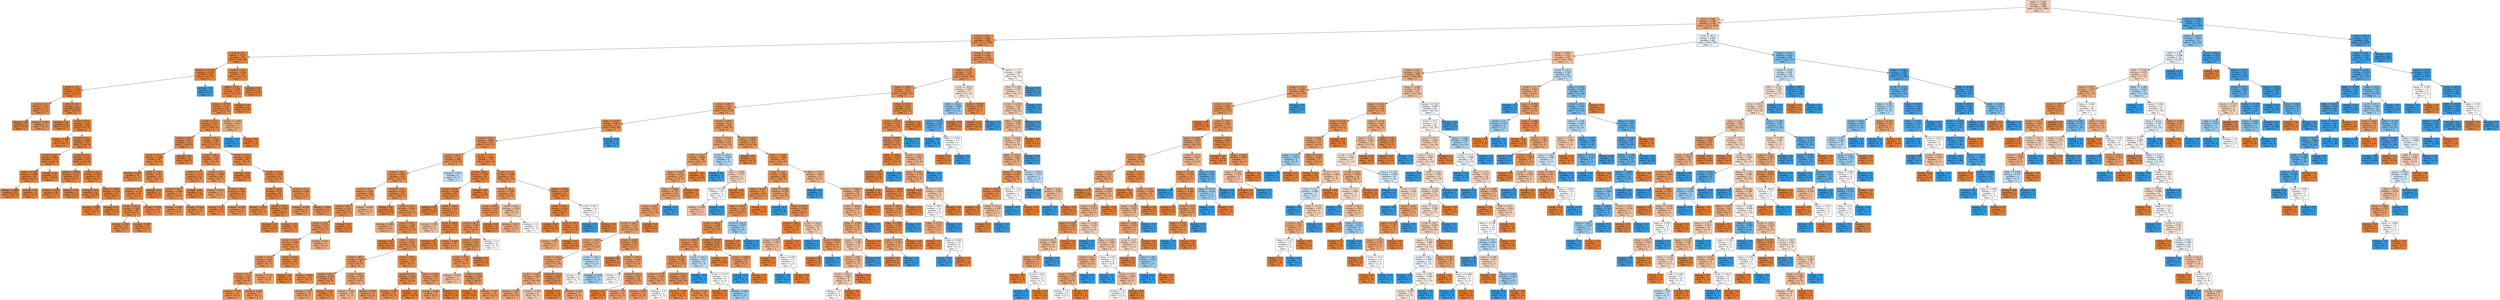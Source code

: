 digraph Tree {
node [shape=box, style="filled", color="black", fontname="helvetica"] ;
edge [fontname="helvetica"] ;
0 [label="dollar <= 0.056\nentropy = 0.968\nsamples = 3680\nvalue = [2224, 1456]\nclass = 1", fillcolor="#f6d3bb"] ;
1 [label="bang <= 0.08\nentropy = 0.784\nsamples = 2768\nvalue = [2121, 647]\nclass = 1", fillcolor="#eda775"] ;
0 -> 1 [labeldistance=2.5, labelangle=45, headlabel="True"] ;
2 [label="crl.tot <= 29.5\nentropy = 0.466\nsamples = 1906\nvalue = [1717, 189]\nclass = 1", fillcolor="#e88f4f"] ;
1 -> 2 ;
3 [label="crl.tot <= 9.5\nentropy = 0.237\nsamples = 670\nvalue = [644, 26]\nclass = 1", fillcolor="#e68641"] ;
2 -> 3 ;
4 [label="money <= 11.125\nentropy = 0.133\nsamples = 323\nvalue = [317, 6]\nclass = 1", fillcolor="#e5833d"] ;
3 -> 4 ;
5 [label="crl.tot <= 2.5\nentropy = 0.116\nsamples = 322\nvalue = [317, 5]\nclass = 1", fillcolor="#e5833c"] ;
4 -> 5 ;
6 [label="crl.tot <= 1.5\nentropy = 0.371\nsamples = 14\nvalue = [13, 1]\nclass = 1", fillcolor="#e78b48"] ;
5 -> 6 ;
7 [label="entropy = 0.0\nsamples = 5\nvalue = [5, 0]\nclass = 1", fillcolor="#e58139"] ;
6 -> 7 ;
8 [label="entropy = 0.503\nsamples = 9\nvalue = [8, 1]\nclass = 1", fillcolor="#e89152"] ;
6 -> 8 ;
9 [label="crl.tot <= 3.5\nentropy = 0.1\nsamples = 308\nvalue = [304, 4]\nclass = 1", fillcolor="#e5833c"] ;
5 -> 9 ;
10 [label="entropy = 0.0\nsamples = 25\nvalue = [25, 0]\nclass = 1", fillcolor="#e58139"] ;
9 -> 10 ;
11 [label="crl.tot <= 4.5\nentropy = 0.107\nsamples = 283\nvalue = [279, 4]\nclass = 1", fillcolor="#e5833c"] ;
9 -> 11 ;
12 [label="entropy = 0.183\nsamples = 36\nvalue = [35, 1]\nclass = 1", fillcolor="#e6853f"] ;
11 -> 12 ;
13 [label="crl.tot <= 6.5\nentropy = 0.095\nsamples = 247\nvalue = [244, 3]\nclass = 1", fillcolor="#e5833b"] ;
11 -> 13 ;
14 [label="crl.tot <= 5.5\nentropy = 0.067\nsamples = 125\nvalue = [124, 1]\nclass = 1", fillcolor="#e5823b"] ;
13 -> 14 ;
15 [label="make <= 1.135\nentropy = 0.088\nsamples = 90\nvalue = [89, 1]\nclass = 1", fillcolor="#e5823b"] ;
14 -> 15 ;
16 [label="entropy = 0.089\nsamples = 89\nvalue = [88, 1]\nclass = 1", fillcolor="#e5823b"] ;
15 -> 16 ;
17 [label="entropy = 0.0\nsamples = 1\nvalue = [1, 0]\nclass = 1", fillcolor="#e58139"] ;
15 -> 17 ;
18 [label="entropy = 0.0\nsamples = 35\nvalue = [35, 0]\nclass = 1", fillcolor="#e58139"] ;
14 -> 18 ;
19 [label="crl.tot <= 7.5\nentropy = 0.121\nsamples = 122\nvalue = [120, 2]\nclass = 1", fillcolor="#e5833c"] ;
13 -> 19 ;
20 [label="money <= 4.875\nentropy = 0.172\nsamples = 39\nvalue = [38, 1]\nclass = 1", fillcolor="#e6843e"] ;
19 -> 20 ;
21 [label="entropy = 0.176\nsamples = 38\nvalue = [37, 1]\nclass = 1", fillcolor="#e6843e"] ;
20 -> 21 ;
22 [label="entropy = 0.0\nsamples = 1\nvalue = [1, 0]\nclass = 1", fillcolor="#e58139"] ;
20 -> 22 ;
23 [label="crl.tot <= 8.5\nentropy = 0.094\nsamples = 83\nvalue = [82, 1]\nclass = 1", fillcolor="#e5833b"] ;
19 -> 23 ;
24 [label="entropy = 0.0\nsamples = 32\nvalue = [32, 0]\nclass = 1", fillcolor="#e58139"] ;
23 -> 24 ;
25 [label="make <= 0.875\nentropy = 0.139\nsamples = 51\nvalue = [50, 1]\nclass = 1", fillcolor="#e6843d"] ;
23 -> 25 ;
26 [label="entropy = 0.141\nsamples = 50\nvalue = [49, 1]\nclass = 1", fillcolor="#e6843d"] ;
25 -> 26 ;
27 [label="entropy = 0.0\nsamples = 1\nvalue = [1, 0]\nclass = 1", fillcolor="#e58139"] ;
25 -> 27 ;
28 [label="entropy = 0.0\nsamples = 1\nvalue = [0, 1]\nclass = 1", fillcolor="#399de5"] ;
4 -> 28 ;
29 [label="crl.tot <= 28.5\nentropy = 0.318\nsamples = 347\nvalue = [327, 20]\nclass = 1", fillcolor="#e78945"] ;
3 -> 29 ;
30 [label="make <= 0.21\nentropy = 0.328\nsamples = 333\nvalue = [313, 20]\nclass = 1", fillcolor="#e78946"] ;
29 -> 30 ;
31 [label="money <= 0.735\nentropy = 0.337\nsamples = 321\nvalue = [301, 20]\nclass = 1", fillcolor="#e78946"] ;
30 -> 31 ;
32 [label="crl.tot <= 15.5\nentropy = 0.327\nsamples = 317\nvalue = [298, 19]\nclass = 1", fillcolor="#e78946"] ;
31 -> 32 ;
33 [label="crl.tot <= 13.5\nentropy = 0.27\nsamples = 130\nvalue = [124, 6]\nclass = 1", fillcolor="#e68743"] ;
32 -> 33 ;
34 [label="crl.tot <= 10.5\nentropy = 0.348\nsamples = 92\nvalue = [86, 6]\nclass = 1", fillcolor="#e78a47"] ;
33 -> 34 ;
35 [label="entropy = 0.267\nsamples = 22\nvalue = [21, 1]\nclass = 1", fillcolor="#e68742"] ;
34 -> 35 ;
36 [label="n000 <= 1.06\nentropy = 0.371\nsamples = 70\nvalue = [65, 5]\nclass = 1", fillcolor="#e78b48"] ;
34 -> 36 ;
37 [label="crl.tot <= 12.5\nentropy = 0.375\nsamples = 69\nvalue = [64, 5]\nclass = 1", fillcolor="#e78b48"] ;
36 -> 37 ;
38 [label="crl.tot <= 11.5\nentropy = 0.348\nsamples = 46\nvalue = [43, 3]\nclass = 1", fillcolor="#e78a47"] ;
37 -> 38 ;
39 [label="entropy = 0.391\nsamples = 26\nvalue = [24, 2]\nclass = 1", fillcolor="#e78c49"] ;
38 -> 39 ;
40 [label="entropy = 0.286\nsamples = 20\nvalue = [19, 1]\nclass = 1", fillcolor="#e68843"] ;
38 -> 40 ;
41 [label="entropy = 0.426\nsamples = 23\nvalue = [21, 2]\nclass = 1", fillcolor="#e78d4c"] ;
37 -> 41 ;
42 [label="entropy = 0.0\nsamples = 1\nvalue = [1, 0]\nclass = 1", fillcolor="#e58139"] ;
36 -> 42 ;
43 [label="entropy = 0.0\nsamples = 38\nvalue = [38, 0]\nclass = 1", fillcolor="#e58139"] ;
33 -> 43 ;
44 [label="crl.tot <= 21.5\nentropy = 0.364\nsamples = 187\nvalue = [174, 13]\nclass = 1", fillcolor="#e78a48"] ;
32 -> 44 ;
45 [label="crl.tot <= 18.5\nentropy = 0.431\nsamples = 102\nvalue = [93, 9]\nclass = 1", fillcolor="#e88d4c"] ;
44 -> 45 ;
46 [label="crl.tot <= 17.5\nentropy = 0.371\nsamples = 56\nvalue = [52, 4]\nclass = 1", fillcolor="#e78b48"] ;
45 -> 46 ;
47 [label="crl.tot <= 16.5\nentropy = 0.446\nsamples = 43\nvalue = [39, 4]\nclass = 1", fillcolor="#e88e4d"] ;
46 -> 47 ;
48 [label="entropy = 0.469\nsamples = 20\nvalue = [18, 2]\nclass = 1", fillcolor="#e88f4f"] ;
47 -> 48 ;
49 [label="entropy = 0.426\nsamples = 23\nvalue = [21, 2]\nclass = 1", fillcolor="#e78d4c"] ;
47 -> 49 ;
50 [label="entropy = 0.0\nsamples = 13\nvalue = [13, 0]\nclass = 1", fillcolor="#e58139"] ;
46 -> 50 ;
51 [label="crl.tot <= 19.5\nentropy = 0.496\nsamples = 46\nvalue = [41, 5]\nclass = 1", fillcolor="#e89051"] ;
45 -> 51 ;
52 [label="entropy = 0.672\nsamples = 17\nvalue = [14, 3]\nclass = 1", fillcolor="#eb9c63"] ;
51 -> 52 ;
53 [label="crl.tot <= 20.5\nentropy = 0.362\nsamples = 29\nvalue = [27, 2]\nclass = 1", fillcolor="#e78a48"] ;
51 -> 53 ;
54 [label="entropy = 0.31\nsamples = 18\nvalue = [17, 1]\nclass = 1", fillcolor="#e78845"] ;
53 -> 54 ;
55 [label="entropy = 0.439\nsamples = 11\nvalue = [10, 1]\nclass = 1", fillcolor="#e88e4d"] ;
53 -> 55 ;
56 [label="crl.tot <= 23.5\nentropy = 0.274\nsamples = 85\nvalue = [81, 4]\nclass = 1", fillcolor="#e68743"] ;
44 -> 56 ;
57 [label="entropy = 0.0\nsamples = 18\nvalue = [18, 0]\nclass = 1", fillcolor="#e58139"] ;
56 -> 57 ;
58 [label="crl.tot <= 26.5\nentropy = 0.326\nsamples = 67\nvalue = [63, 4]\nclass = 1", fillcolor="#e78946"] ;
56 -> 58 ;
59 [label="crl.tot <= 24.5\nentropy = 0.25\nsamples = 48\nvalue = [46, 2]\nclass = 1", fillcolor="#e68642"] ;
58 -> 59 ;
60 [label="entropy = 0.323\nsamples = 17\nvalue = [16, 1]\nclass = 1", fillcolor="#e78945"] ;
59 -> 60 ;
61 [label="crl.tot <= 25.5\nentropy = 0.206\nsamples = 31\nvalue = [30, 1]\nclass = 1", fillcolor="#e68540"] ;
59 -> 61 ;
62 [label="entropy = 0.0\nsamples = 13\nvalue = [13, 0]\nclass = 1", fillcolor="#e58139"] ;
61 -> 62 ;
63 [label="entropy = 0.31\nsamples = 18\nvalue = [17, 1]\nclass = 1", fillcolor="#e78845"] ;
61 -> 63 ;
64 [label="crl.tot <= 27.5\nentropy = 0.485\nsamples = 19\nvalue = [17, 2]\nclass = 1", fillcolor="#e89050"] ;
58 -> 64 ;
65 [label="entropy = 0.503\nsamples = 9\nvalue = [8, 1]\nclass = 1", fillcolor="#e89152"] ;
64 -> 65 ;
66 [label="entropy = 0.469\nsamples = 10\nvalue = [9, 1]\nclass = 1", fillcolor="#e88f4f"] ;
64 -> 66 ;
67 [label="money <= 1.535\nentropy = 0.811\nsamples = 4\nvalue = [3, 1]\nclass = 1", fillcolor="#eeab7b"] ;
31 -> 67 ;
68 [label="entropy = 0.0\nsamples = 1\nvalue = [0, 1]\nclass = 1", fillcolor="#399de5"] ;
67 -> 68 ;
69 [label="entropy = 0.0\nsamples = 3\nvalue = [3, 0]\nclass = 1", fillcolor="#e58139"] ;
67 -> 69 ;
70 [label="entropy = 0.0\nsamples = 12\nvalue = [12, 0]\nclass = 1", fillcolor="#e58139"] ;
30 -> 70 ;
71 [label="entropy = 0.0\nsamples = 14\nvalue = [14, 0]\nclass = 1", fillcolor="#e58139"] ;
29 -> 71 ;
72 [label="money <= 0.01\nentropy = 0.563\nsamples = 1236\nvalue = [1073, 163]\nclass = 1", fillcolor="#e99457"] ;
2 -> 72 ;
73 [label="n000 <= 0.115\nentropy = 0.534\nsamples = 1201\nvalue = [1055, 146]\nclass = 1", fillcolor="#e99254"] ;
72 -> 73 ;
74 [label="make <= 0.005\nentropy = 0.512\nsamples = 1174\nvalue = [1040, 134]\nclass = 1", fillcolor="#e89153"] ;
73 -> 74 ;
75 [label="crl.tot <= 98.5\nentropy = 0.557\nsamples = 947\nvalue = [824, 123]\nclass = 1", fillcolor="#e99457"] ;
74 -> 75 ;
76 [label="bang <= 0.076\nentropy = 0.474\nsamples = 473\nvalue = [425, 48]\nclass = 1", fillcolor="#e88f4f"] ;
75 -> 76 ;
77 [label="crl.tot <= 62.5\nentropy = 0.468\nsamples = 472\nvalue = [425, 47]\nclass = 1", fillcolor="#e88f4f"] ;
76 -> 77 ;
78 [label="crl.tot <= 61.5\nentropy = 0.522\nsamples = 298\nvalue = [263, 35]\nclass = 1", fillcolor="#e89253"] ;
77 -> 78 ;
79 [label="crl.tot <= 38.5\nentropy = 0.498\nsamples = 293\nvalue = [261, 32]\nclass = 1", fillcolor="#e89051"] ;
78 -> 79 ;
80 [label="crl.tot <= 37.5\nentropy = 0.581\nsamples = 108\nvalue = [93, 15]\nclass = 1", fillcolor="#e99559"] ;
79 -> 80 ;
81 [label="crl.tot <= 36.5\nentropy = 0.521\nsamples = 94\nvalue = [83, 11]\nclass = 1", fillcolor="#e89253"] ;
80 -> 81 ;
82 [label="crl.tot <= 35.5\nentropy = 0.573\nsamples = 81\nvalue = [70, 11]\nclass = 1", fillcolor="#e99558"] ;
81 -> 82 ;
83 [label="crl.tot <= 33.5\nentropy = 0.539\nsamples = 73\nvalue = [64, 9]\nclass = 1", fillcolor="#e99355"] ;
82 -> 83 ;
84 [label="crl.tot <= 32.5\nentropy = 0.592\nsamples = 49\nvalue = [42, 7]\nclass = 1", fillcolor="#e9965a"] ;
83 -> 84 ;
85 [label="crl.tot <= 31.5\nentropy = 0.552\nsamples = 39\nvalue = [34, 5]\nclass = 1", fillcolor="#e99456"] ;
84 -> 85 ;
86 [label="entropy = 0.544\nsamples = 32\nvalue = [28, 4]\nclass = 1", fillcolor="#e99355"] ;
85 -> 86 ;
87 [label="entropy = 0.592\nsamples = 7\nvalue = [6, 1]\nclass = 1", fillcolor="#e9965a"] ;
85 -> 87 ;
88 [label="entropy = 0.722\nsamples = 10\nvalue = [8, 2]\nclass = 1", fillcolor="#eca06a"] ;
84 -> 88 ;
89 [label="crl.tot <= 34.5\nentropy = 0.414\nsamples = 24\nvalue = [22, 2]\nclass = 1", fillcolor="#e78c4b"] ;
83 -> 89 ;
90 [label="entropy = 0.0\nsamples = 4\nvalue = [4, 0]\nclass = 1", fillcolor="#e58139"] ;
89 -> 90 ;
91 [label="entropy = 0.469\nsamples = 20\nvalue = [18, 2]\nclass = 1", fillcolor="#e88f4f"] ;
89 -> 91 ;
92 [label="entropy = 0.811\nsamples = 8\nvalue = [6, 2]\nclass = 1", fillcolor="#eeab7b"] ;
82 -> 92 ;
93 [label="entropy = 0.0\nsamples = 13\nvalue = [13, 0]\nclass = 1", fillcolor="#e58139"] ;
81 -> 93 ;
94 [label="entropy = 0.863\nsamples = 14\nvalue = [10, 4]\nclass = 1", fillcolor="#efb388"] ;
80 -> 94 ;
95 [label="crl.tot <= 41.5\nentropy = 0.443\nsamples = 185\nvalue = [168, 17]\nclass = 1", fillcolor="#e88e4d"] ;
79 -> 95 ;
96 [label="entropy = 0.0\nsamples = 34\nvalue = [34, 0]\nclass = 1", fillcolor="#e58139"] ;
95 -> 96 ;
97 [label="crl.tot <= 42.5\nentropy = 0.508\nsamples = 151\nvalue = [134, 17]\nclass = 1", fillcolor="#e89152"] ;
95 -> 97 ;
98 [label="entropy = 0.764\nsamples = 9\nvalue = [7, 2]\nclass = 1", fillcolor="#eca572"] ;
97 -> 98 ;
99 [label="crl.tot <= 44.5\nentropy = 0.487\nsamples = 142\nvalue = [127, 15]\nclass = 1", fillcolor="#e89050"] ;
97 -> 99 ;
100 [label="entropy = 0.0\nsamples = 16\nvalue = [16, 0]\nclass = 1", fillcolor="#e58139"] ;
99 -> 100 ;
101 [label="crl.tot <= 51.5\nentropy = 0.527\nsamples = 126\nvalue = [111, 15]\nclass = 1", fillcolor="#e99254"] ;
99 -> 101 ;
102 [label="crl.tot <= 48.5\nentropy = 0.616\nsamples = 59\nvalue = [50, 9]\nclass = 1", fillcolor="#ea985d"] ;
101 -> 102 ;
103 [label="crl.tot <= 45.5\nentropy = 0.513\nsamples = 35\nvalue = [31, 4]\nclass = 1", fillcolor="#e89153"] ;
102 -> 103 ;
104 [label="entropy = 0.722\nsamples = 10\nvalue = [8, 2]\nclass = 1", fillcolor="#eca06a"] ;
103 -> 104 ;
105 [label="entropy = 0.402\nsamples = 25\nvalue = [23, 2]\nclass = 1", fillcolor="#e78c4a"] ;
103 -> 105 ;
106 [label="crl.tot <= 49.5\nentropy = 0.738\nsamples = 24\nvalue = [19, 5]\nclass = 1", fillcolor="#eca26d"] ;
102 -> 106 ;
107 [label="entropy = 0.881\nsamples = 10\nvalue = [7, 3]\nclass = 1", fillcolor="#f0b78e"] ;
106 -> 107 ;
108 [label="entropy = 0.592\nsamples = 14\nvalue = [12, 2]\nclass = 1", fillcolor="#e9965a"] ;
106 -> 108 ;
109 [label="crl.tot <= 60.5\nentropy = 0.435\nsamples = 67\nvalue = [61, 6]\nclass = 1", fillcolor="#e88d4c"] ;
101 -> 109 ;
110 [label="crl.tot <= 57.5\nentropy = 0.376\nsamples = 55\nvalue = [51, 4]\nclass = 1", fillcolor="#e78b49"] ;
109 -> 110 ;
111 [label="entropy = 0.461\nsamples = 41\nvalue = [37, 4]\nclass = 1", fillcolor="#e88f4e"] ;
110 -> 111 ;
112 [label="entropy = 0.0\nsamples = 14\nvalue = [14, 0]\nclass = 1", fillcolor="#e58139"] ;
110 -> 112 ;
113 [label="dollar <= 0.022\nentropy = 0.65\nsamples = 12\nvalue = [10, 2]\nclass = 1", fillcolor="#ea9a61"] ;
109 -> 113 ;
114 [label="entropy = 0.684\nsamples = 11\nvalue = [9, 2]\nclass = 1", fillcolor="#eb9d65"] ;
113 -> 114 ;
115 [label="entropy = 0.0\nsamples = 1\nvalue = [1, 0]\nclass = 1", fillcolor="#e58139"] ;
113 -> 115 ;
116 [label="entropy = 0.971\nsamples = 5\nvalue = [2, 3]\nclass = 1", fillcolor="#bddef6"] ;
78 -> 116 ;
117 [label="crl.tot <= 73.5\nentropy = 0.362\nsamples = 174\nvalue = [162, 12]\nclass = 1", fillcolor="#e78a48"] ;
77 -> 117 ;
118 [label="crl.tot <= 69.5\nentropy = 0.194\nsamples = 67\nvalue = [65, 2]\nclass = 1", fillcolor="#e6853f"] ;
117 -> 118 ;
119 [label="crl.tot <= 65.5\nentropy = 0.258\nsamples = 46\nvalue = [44, 2]\nclass = 1", fillcolor="#e68742"] ;
118 -> 119 ;
120 [label="entropy = 0.0\nsamples = 19\nvalue = [19, 0]\nclass = 1", fillcolor="#e58139"] ;
119 -> 120 ;
121 [label="crl.tot <= 66.5\nentropy = 0.381\nsamples = 27\nvalue = [25, 2]\nclass = 1", fillcolor="#e78b49"] ;
119 -> 121 ;
122 [label="entropy = 0.918\nsamples = 3\nvalue = [2, 1]\nclass = 1", fillcolor="#f2c09c"] ;
121 -> 122 ;
123 [label="crl.tot <= 68.5\nentropy = 0.25\nsamples = 24\nvalue = [23, 1]\nclass = 1", fillcolor="#e68642"] ;
121 -> 123 ;
124 [label="entropy = 0.0\nsamples = 14\nvalue = [14, 0]\nclass = 1", fillcolor="#e58139"] ;
123 -> 124 ;
125 [label="entropy = 0.469\nsamples = 10\nvalue = [9, 1]\nclass = 1", fillcolor="#e88f4f"] ;
123 -> 125 ;
126 [label="entropy = 0.0\nsamples = 21\nvalue = [21, 0]\nclass = 1", fillcolor="#e58139"] ;
118 -> 126 ;
127 [label="crl.tot <= 87.5\nentropy = 0.448\nsamples = 107\nvalue = [97, 10]\nclass = 1", fillcolor="#e88e4d"] ;
117 -> 127 ;
128 [label="crl.tot <= 85.5\nentropy = 0.592\nsamples = 56\nvalue = [48, 8]\nclass = 1", fillcolor="#e9965a"] ;
127 -> 128 ;
129 [label="crl.tot <= 84.5\nentropy = 0.529\nsamples = 50\nvalue = [44, 6]\nclass = 1", fillcolor="#e99254"] ;
128 -> 129 ;
130 [label="crl.tot <= 83.5\nentropy = 0.559\nsamples = 46\nvalue = [40, 6]\nclass = 1", fillcolor="#e99457"] ;
129 -> 130 ;
131 [label="crl.tot <= 81.5\nentropy = 0.511\nsamples = 44\nvalue = [39, 5]\nclass = 1", fillcolor="#e89152"] ;
130 -> 131 ;
132 [label="crl.tot <= 74.5\nentropy = 0.592\nsamples = 35\nvalue = [30, 5]\nclass = 1", fillcolor="#e9965a"] ;
131 -> 132 ;
133 [label="entropy = 0.918\nsamples = 3\nvalue = [2, 1]\nclass = 1", fillcolor="#f2c09c"] ;
132 -> 133 ;
134 [label="crl.tot <= 76.5\nentropy = 0.544\nsamples = 32\nvalue = [28, 4]\nclass = 1", fillcolor="#e99355"] ;
132 -> 134 ;
135 [label="entropy = 0.0\nsamples = 9\nvalue = [9, 0]\nclass = 1", fillcolor="#e58139"] ;
134 -> 135 ;
136 [label="entropy = 0.667\nsamples = 23\nvalue = [19, 4]\nclass = 1", fillcolor="#ea9c63"] ;
134 -> 136 ;
137 [label="entropy = 0.0\nsamples = 9\nvalue = [9, 0]\nclass = 1", fillcolor="#e58139"] ;
131 -> 137 ;
138 [label="entropy = 1.0\nsamples = 2\nvalue = [1, 1]\nclass = 1", fillcolor="#ffffff"] ;
130 -> 138 ;
139 [label="entropy = 0.0\nsamples = 4\nvalue = [4, 0]\nclass = 1", fillcolor="#e58139"] ;
129 -> 139 ;
140 [label="crl.tot <= 86.5\nentropy = 0.918\nsamples = 6\nvalue = [4, 2]\nclass = 1", fillcolor="#f2c09c"] ;
128 -> 140 ;
141 [label="entropy = 0.811\nsamples = 4\nvalue = [3, 1]\nclass = 1", fillcolor="#eeab7b"] ;
140 -> 141 ;
142 [label="entropy = 1.0\nsamples = 2\nvalue = [1, 1]\nclass = 1", fillcolor="#ffffff"] ;
140 -> 142 ;
143 [label="dollar <= 0.043\nentropy = 0.239\nsamples = 51\nvalue = [49, 2]\nclass = 1", fillcolor="#e68641"] ;
127 -> 143 ;
144 [label="crl.tot <= 94.5\nentropy = 0.144\nsamples = 49\nvalue = [48, 1]\nclass = 1", fillcolor="#e6843d"] ;
143 -> 144 ;
145 [label="entropy = 0.0\nsamples = 31\nvalue = [31, 0]\nclass = 1", fillcolor="#e58139"] ;
144 -> 145 ;
146 [label="crl.tot <= 95.5\nentropy = 0.31\nsamples = 18\nvalue = [17, 1]\nclass = 1", fillcolor="#e78845"] ;
144 -> 146 ;
147 [label="entropy = 0.811\nsamples = 4\nvalue = [3, 1]\nclass = 1", fillcolor="#eeab7b"] ;
146 -> 147 ;
148 [label="entropy = 0.0\nsamples = 14\nvalue = [14, 0]\nclass = 1", fillcolor="#e58139"] ;
146 -> 148 ;
149 [label="crl.tot <= 96.5\nentropy = 1.0\nsamples = 2\nvalue = [1, 1]\nclass = 1", fillcolor="#ffffff"] ;
143 -> 149 ;
150 [label="entropy = 0.0\nsamples = 1\nvalue = [0, 1]\nclass = 1", fillcolor="#399de5"] ;
149 -> 150 ;
151 [label="entropy = 0.0\nsamples = 1\nvalue = [1, 0]\nclass = 1", fillcolor="#e58139"] ;
149 -> 151 ;
152 [label="entropy = 0.0\nsamples = 1\nvalue = [0, 1]\nclass = 1", fillcolor="#399de5"] ;
76 -> 152 ;
153 [label="crl.tot <= 145.5\nentropy = 0.63\nsamples = 474\nvalue = [399, 75]\nclass = 1", fillcolor="#ea995e"] ;
75 -> 153 ;
154 [label="crl.tot <= 143.5\nentropy = 0.732\nsamples = 156\nvalue = [124, 32]\nclass = 1", fillcolor="#eca26c"] ;
153 -> 154 ;
155 [label="crl.tot <= 139.5\nentropy = 0.685\nsamples = 148\nvalue = [121, 27]\nclass = 1", fillcolor="#eb9d65"] ;
154 -> 155 ;
156 [label="bang <= 0.047\nentropy = 0.716\nsamples = 137\nvalue = [110, 27]\nclass = 1", fillcolor="#eba06a"] ;
155 -> 156 ;
157 [label="bang <= 0.046\nentropy = 0.737\nsamples = 130\nvalue = [103, 27]\nclass = 1", fillcolor="#eca26d"] ;
156 -> 157 ;
158 [label="bang <= 0.02\nentropy = 0.725\nsamples = 129\nvalue = [103, 26]\nclass = 1", fillcolor="#eca16b"] ;
157 -> 158 ;
159 [label="crl.tot <= 126.5\nentropy = 0.734\nsamples = 126\nvalue = [100, 26]\nclass = 1", fillcolor="#eca26c"] ;
158 -> 159 ;
160 [label="crl.tot <= 124.5\nentropy = 0.772\nsamples = 97\nvalue = [75, 22]\nclass = 1", fillcolor="#eda673"] ;
159 -> 160 ;
161 [label="crl.tot <= 119.5\nentropy = 0.735\nsamples = 92\nvalue = [73, 19]\nclass = 1", fillcolor="#eca26d"] ;
160 -> 161 ;
162 [label="crl.tot <= 118.5\nentropy = 0.785\nsamples = 77\nvalue = [59, 18]\nclass = 1", fillcolor="#eda775"] ;
161 -> 162 ;
163 [label="entropy = 0.755\nsamples = 69\nvalue = [54, 15]\nclass = 1", fillcolor="#eca470"] ;
162 -> 163 ;
164 [label="entropy = 0.954\nsamples = 8\nvalue = [5, 3]\nclass = 1", fillcolor="#f5cdb0"] ;
162 -> 164 ;
165 [label="crl.tot <= 123.5\nentropy = 0.353\nsamples = 15\nvalue = [14, 1]\nclass = 1", fillcolor="#e78a47"] ;
161 -> 165 ;
166 [label="entropy = 0.0\nsamples = 10\nvalue = [10, 0]\nclass = 1", fillcolor="#e58139"] ;
165 -> 166 ;
167 [label="entropy = 0.722\nsamples = 5\nvalue = [4, 1]\nclass = 1", fillcolor="#eca06a"] ;
165 -> 167 ;
168 [label="crl.tot <= 125.5\nentropy = 0.971\nsamples = 5\nvalue = [2, 3]\nclass = 1", fillcolor="#bddef6"] ;
160 -> 168 ;
169 [label="entropy = 1.0\nsamples = 2\nvalue = [1, 1]\nclass = 1", fillcolor="#ffffff"] ;
168 -> 169 ;
170 [label="entropy = 0.918\nsamples = 3\nvalue = [1, 2]\nclass = 1", fillcolor="#9ccef2"] ;
168 -> 170 ;
171 [label="crl.tot <= 128.5\nentropy = 0.579\nsamples = 29\nvalue = [25, 4]\nclass = 1", fillcolor="#e99559"] ;
159 -> 171 ;
172 [label="entropy = 0.0\nsamples = 7\nvalue = [7, 0]\nclass = 1", fillcolor="#e58139"] ;
171 -> 172 ;
173 [label="crl.tot <= 129.5\nentropy = 0.684\nsamples = 22\nvalue = [18, 4]\nclass = 1", fillcolor="#eb9d65"] ;
171 -> 173 ;
174 [label="entropy = 1.0\nsamples = 2\nvalue = [1, 1]\nclass = 1", fillcolor="#ffffff"] ;
173 -> 174 ;
175 [label="crl.tot <= 133.5\nentropy = 0.61\nsamples = 20\nvalue = [17, 3]\nclass = 1", fillcolor="#ea975c"] ;
173 -> 175 ;
176 [label="entropy = 0.0\nsamples = 6\nvalue = [6, 0]\nclass = 1", fillcolor="#e58139"] ;
175 -> 176 ;
177 [label="entropy = 0.75\nsamples = 14\nvalue = [11, 3]\nclass = 1", fillcolor="#eca36f"] ;
175 -> 177 ;
178 [label="entropy = 0.0\nsamples = 3\nvalue = [3, 0]\nclass = 1", fillcolor="#e58139"] ;
158 -> 178 ;
179 [label="entropy = 0.0\nsamples = 1\nvalue = [0, 1]\nclass = 1", fillcolor="#399de5"] ;
157 -> 179 ;
180 [label="entropy = 0.0\nsamples = 7\nvalue = [7, 0]\nclass = 1", fillcolor="#e58139"] ;
156 -> 180 ;
181 [label="entropy = 0.0\nsamples = 11\nvalue = [11, 0]\nclass = 1", fillcolor="#e58139"] ;
155 -> 181 ;
182 [label="crl.tot <= 144.5\nentropy = 0.954\nsamples = 8\nvalue = [3, 5]\nclass = 1", fillcolor="#b0d8f5"] ;
154 -> 182 ;
183 [label="entropy = 0.0\nsamples = 3\nvalue = [0, 3]\nclass = 1", fillcolor="#399de5"] ;
182 -> 183 ;
184 [label="bang <= 0.049\nentropy = 0.971\nsamples = 5\nvalue = [3, 2]\nclass = 1", fillcolor="#f6d5bd"] ;
182 -> 184 ;
185 [label="bang <= 0.022\nentropy = 1.0\nsamples = 4\nvalue = [2, 2]\nclass = 1", fillcolor="#ffffff"] ;
184 -> 185 ;
186 [label="entropy = 0.918\nsamples = 3\nvalue = [2, 1]\nclass = 1", fillcolor="#f2c09c"] ;
185 -> 186 ;
187 [label="entropy = 0.0\nsamples = 1\nvalue = [0, 1]\nclass = 1", fillcolor="#399de5"] ;
185 -> 187 ;
188 [label="entropy = 0.0\nsamples = 1\nvalue = [1, 0]\nclass = 1", fillcolor="#e58139"] ;
184 -> 188 ;
189 [label="crl.tot <= 149.5\nentropy = 0.572\nsamples = 318\nvalue = [275, 43]\nclass = 1", fillcolor="#e99558"] ;
153 -> 189 ;
190 [label="entropy = 0.0\nsamples = 11\nvalue = [11, 0]\nclass = 1", fillcolor="#e58139"] ;
189 -> 190 ;
191 [label="dollar <= 0.028\nentropy = 0.584\nsamples = 307\nvalue = [264, 43]\nclass = 1", fillcolor="#e99659"] ;
189 -> 191 ;
192 [label="bang <= 0.03\nentropy = 0.556\nsamples = 286\nvalue = [249, 37]\nclass = 1", fillcolor="#e99456"] ;
191 -> 192 ;
193 [label="bang <= 0.017\nentropy = 0.51\nsamples = 238\nvalue = [211, 27]\nclass = 1", fillcolor="#e89152"] ;
192 -> 193 ;
194 [label="bang <= 0.015\nentropy = 0.529\nsamples = 225\nvalue = [198, 27]\nclass = 1", fillcolor="#e99254"] ;
193 -> 194 ;
195 [label="crl.tot <= 494.0\nentropy = 0.508\nsamples = 222\nvalue = [197, 25]\nclass = 1", fillcolor="#e89152"] ;
194 -> 195 ;
196 [label="crl.tot <= 469.0\nentropy = 0.561\nsamples = 183\nvalue = [159, 24]\nclass = 1", fillcolor="#e99457"] ;
195 -> 196 ;
197 [label="crl.tot <= 172.5\nentropy = 0.524\nsamples = 178\nvalue = [157, 21]\nclass = 1", fillcolor="#e89253"] ;
196 -> 197 ;
198 [label="crl.tot <= 170.5\nentropy = 0.679\nsamples = 39\nvalue = [32, 7]\nclass = 1", fillcolor="#eb9d64"] ;
197 -> 198 ;
199 [label="entropy = 0.639\nsamples = 37\nvalue = [31, 6]\nclass = 1", fillcolor="#ea995f"] ;
198 -> 199 ;
200 [label="entropy = 1.0\nsamples = 2\nvalue = [1, 1]\nclass = 1", fillcolor="#ffffff"] ;
198 -> 200 ;
201 [label="crl.tot <= 211.5\nentropy = 0.471\nsamples = 139\nvalue = [125, 14]\nclass = 1", fillcolor="#e88f4f"] ;
197 -> 201 ;
202 [label="entropy = 0.267\nsamples = 44\nvalue = [42, 2]\nclass = 1", fillcolor="#e68742"] ;
201 -> 202 ;
203 [label="entropy = 0.547\nsamples = 95\nvalue = [83, 12]\nclass = 1", fillcolor="#e99356"] ;
201 -> 203 ;
204 [label="crl.tot <= 472.5\nentropy = 0.971\nsamples = 5\nvalue = [2, 3]\nclass = 1", fillcolor="#bddef6"] ;
196 -> 204 ;
205 [label="entropy = 0.0\nsamples = 1\nvalue = [0, 1]\nclass = 1", fillcolor="#399de5"] ;
204 -> 205 ;
206 [label="crl.tot <= 477.0\nentropy = 1.0\nsamples = 4\nvalue = [2, 2]\nclass = 1", fillcolor="#ffffff"] ;
204 -> 206 ;
207 [label="entropy = 0.0\nsamples = 1\nvalue = [1, 0]\nclass = 1", fillcolor="#e58139"] ;
206 -> 207 ;
208 [label="entropy = 0.918\nsamples = 3\nvalue = [1, 2]\nclass = 1", fillcolor="#9ccef2"] ;
206 -> 208 ;
209 [label="crl.tot <= 1314.5\nentropy = 0.172\nsamples = 39\nvalue = [38, 1]\nclass = 1", fillcolor="#e6843e"] ;
195 -> 209 ;
210 [label="entropy = 0.0\nsamples = 33\nvalue = [33, 0]\nclass = 1", fillcolor="#e58139"] ;
209 -> 210 ;
211 [label="crl.tot <= 1359.0\nentropy = 0.65\nsamples = 6\nvalue = [5, 1]\nclass = 1", fillcolor="#ea9a61"] ;
209 -> 211 ;
212 [label="entropy = 0.0\nsamples = 1\nvalue = [0, 1]\nclass = 1", fillcolor="#399de5"] ;
211 -> 212 ;
213 [label="entropy = 0.0\nsamples = 5\nvalue = [5, 0]\nclass = 1", fillcolor="#e58139"] ;
211 -> 213 ;
214 [label="crl.tot <= 341.0\nentropy = 0.918\nsamples = 3\nvalue = [1, 2]\nclass = 1", fillcolor="#9ccef2"] ;
194 -> 214 ;
215 [label="entropy = 0.0\nsamples = 1\nvalue = [1, 0]\nclass = 1", fillcolor="#e58139"] ;
214 -> 215 ;
216 [label="entropy = 0.0\nsamples = 2\nvalue = [0, 2]\nclass = 1", fillcolor="#399de5"] ;
214 -> 216 ;
217 [label="entropy = 0.0\nsamples = 13\nvalue = [13, 0]\nclass = 1", fillcolor="#e58139"] ;
193 -> 217 ;
218 [label="bang <= 0.038\nentropy = 0.738\nsamples = 48\nvalue = [38, 10]\nclass = 1", fillcolor="#eca26d"] ;
192 -> 218 ;
219 [label="entropy = 0.0\nsamples = 6\nvalue = [0, 6]\nclass = 1", fillcolor="#399de5"] ;
218 -> 219 ;
220 [label="crl.tot <= 427.0\nentropy = 0.454\nsamples = 42\nvalue = [38, 4]\nclass = 1", fillcolor="#e88e4e"] ;
218 -> 220 ;
221 [label="crl.tot <= 169.0\nentropy = 0.191\nsamples = 34\nvalue = [33, 1]\nclass = 1", fillcolor="#e6853f"] ;
220 -> 221 ;
222 [label="bang <= 0.051\nentropy = 0.918\nsamples = 3\nvalue = [2, 1]\nclass = 1", fillcolor="#f2c09c"] ;
221 -> 222 ;
223 [label="entropy = 0.0\nsamples = 1\nvalue = [1, 0]\nclass = 1", fillcolor="#e58139"] ;
222 -> 223 ;
224 [label="bang <= 0.055\nentropy = 1.0\nsamples = 2\nvalue = [1, 1]\nclass = 1", fillcolor="#ffffff"] ;
222 -> 224 ;
225 [label="entropy = 0.0\nsamples = 1\nvalue = [0, 1]\nclass = 1", fillcolor="#399de5"] ;
224 -> 225 ;
226 [label="entropy = 0.0\nsamples = 1\nvalue = [1, 0]\nclass = 1", fillcolor="#e58139"] ;
224 -> 226 ;
227 [label="entropy = 0.0\nsamples = 31\nvalue = [31, 0]\nclass = 1", fillcolor="#e58139"] ;
221 -> 227 ;
228 [label="crl.tot <= 524.0\nentropy = 0.954\nsamples = 8\nvalue = [5, 3]\nclass = 1", fillcolor="#f5cdb0"] ;
220 -> 228 ;
229 [label="entropy = 0.0\nsamples = 2\nvalue = [0, 2]\nclass = 1", fillcolor="#399de5"] ;
228 -> 229 ;
230 [label="crl.tot <= 806.0\nentropy = 0.65\nsamples = 6\nvalue = [5, 1]\nclass = 1", fillcolor="#ea9a61"] ;
228 -> 230 ;
231 [label="entropy = 0.0\nsamples = 5\nvalue = [5, 0]\nclass = 1", fillcolor="#e58139"] ;
230 -> 231 ;
232 [label="entropy = 0.0\nsamples = 1\nvalue = [0, 1]\nclass = 1", fillcolor="#399de5"] ;
230 -> 232 ;
233 [label="dollar <= 0.03\nentropy = 0.863\nsamples = 21\nvalue = [15, 6]\nclass = 1", fillcolor="#efb388"] ;
191 -> 233 ;
234 [label="entropy = 0.0\nsamples = 1\nvalue = [0, 1]\nclass = 1", fillcolor="#399de5"] ;
233 -> 234 ;
235 [label="crl.tot <= 1066.5\nentropy = 0.811\nsamples = 20\nvalue = [15, 5]\nclass = 1", fillcolor="#eeab7b"] ;
233 -> 235 ;
236 [label="crl.tot <= 893.0\nentropy = 0.874\nsamples = 17\nvalue = [12, 5]\nclass = 1", fillcolor="#f0b58b"] ;
235 -> 236 ;
237 [label="dollar <= 0.046\nentropy = 0.811\nsamples = 16\nvalue = [12, 4]\nclass = 1", fillcolor="#eeab7b"] ;
236 -> 237 ;
238 [label="bang <= 0.044\nentropy = 0.946\nsamples = 11\nvalue = [7, 4]\nclass = 1", fillcolor="#f4c9aa"] ;
237 -> 238 ;
239 [label="bang <= 0.02\nentropy = 0.881\nsamples = 10\nvalue = [7, 3]\nclass = 1", fillcolor="#f0b78e"] ;
238 -> 239 ;
240 [label="crl.tot <= 419.5\nentropy = 0.954\nsamples = 8\nvalue = [5, 3]\nclass = 1", fillcolor="#f5cdb0"] ;
239 -> 240 ;
241 [label="entropy = 1.0\nsamples = 6\nvalue = [3, 3]\nclass = 1", fillcolor="#ffffff"] ;
240 -> 241 ;
242 [label="entropy = 0.0\nsamples = 2\nvalue = [2, 0]\nclass = 1", fillcolor="#e58139"] ;
240 -> 242 ;
243 [label="entropy = 0.0\nsamples = 2\nvalue = [2, 0]\nclass = 1", fillcolor="#e58139"] ;
239 -> 243 ;
244 [label="entropy = 0.0\nsamples = 1\nvalue = [0, 1]\nclass = 1", fillcolor="#399de5"] ;
238 -> 244 ;
245 [label="entropy = 0.0\nsamples = 5\nvalue = [5, 0]\nclass = 1", fillcolor="#e58139"] ;
237 -> 245 ;
246 [label="entropy = 0.0\nsamples = 1\nvalue = [0, 1]\nclass = 1", fillcolor="#399de5"] ;
236 -> 246 ;
247 [label="entropy = 0.0\nsamples = 3\nvalue = [3, 0]\nclass = 1", fillcolor="#e58139"] ;
235 -> 247 ;
248 [label="crl.tot <= 261.0\nentropy = 0.28\nsamples = 227\nvalue = [216, 11]\nclass = 1", fillcolor="#e68743"] ;
74 -> 248 ;
249 [label="crl.tot <= 252.0\nentropy = 0.423\nsamples = 128\nvalue = [117, 11]\nclass = 1", fillcolor="#e78d4c"] ;
248 -> 249 ;
250 [label="bang <= 0.045\nentropy = 0.343\nsamples = 125\nvalue = [117, 8]\nclass = 1", fillcolor="#e78a47"] ;
249 -> 250 ;
251 [label="dollar <= 0.043\nentropy = 0.224\nsamples = 111\nvalue = [107, 4]\nclass = 1", fillcolor="#e68640"] ;
250 -> 251 ;
252 [label="crl.tot <= 112.5\nentropy = 0.181\nsamples = 110\nvalue = [107, 3]\nclass = 1", fillcolor="#e6853f"] ;
251 -> 252 ;
253 [label="entropy = 0.0\nsamples = 69\nvalue = [69, 0]\nclass = 1", fillcolor="#e58139"] ;
252 -> 253 ;
254 [label="crl.tot <= 188.0\nentropy = 0.378\nsamples = 41\nvalue = [38, 3]\nclass = 1", fillcolor="#e78b49"] ;
252 -> 254 ;
255 [label="crl.tot <= 184.0\nentropy = 0.544\nsamples = 24\nvalue = [21, 3]\nclass = 1", fillcolor="#e99355"] ;
254 -> 255 ;
256 [label="make <= 0.295\nentropy = 0.426\nsamples = 23\nvalue = [21, 2]\nclass = 1", fillcolor="#e78d4c"] ;
255 -> 256 ;
257 [label="make <= 0.265\nentropy = 0.764\nsamples = 9\nvalue = [7, 2]\nclass = 1", fillcolor="#eca572"] ;
256 -> 257 ;
258 [label="entropy = 0.0\nsamples = 7\nvalue = [7, 0]\nclass = 1", fillcolor="#e58139"] ;
257 -> 258 ;
259 [label="entropy = 0.0\nsamples = 2\nvalue = [0, 2]\nclass = 1", fillcolor="#399de5"] ;
257 -> 259 ;
260 [label="entropy = 0.0\nsamples = 14\nvalue = [14, 0]\nclass = 1", fillcolor="#e58139"] ;
256 -> 260 ;
261 [label="entropy = 0.0\nsamples = 1\nvalue = [0, 1]\nclass = 1", fillcolor="#399de5"] ;
255 -> 261 ;
262 [label="entropy = 0.0\nsamples = 17\nvalue = [17, 0]\nclass = 1", fillcolor="#e58139"] ;
254 -> 262 ;
263 [label="entropy = 0.0\nsamples = 1\nvalue = [0, 1]\nclass = 1", fillcolor="#399de5"] ;
251 -> 263 ;
264 [label="crl.tot <= 134.5\nentropy = 0.863\nsamples = 14\nvalue = [10, 4]\nclass = 1", fillcolor="#efb388"] ;
250 -> 264 ;
265 [label="bang <= 0.057\nentropy = 0.779\nsamples = 13\nvalue = [10, 3]\nclass = 1", fillcolor="#eda774"] ;
264 -> 265 ;
266 [label="entropy = 0.0\nsamples = 5\nvalue = [5, 0]\nclass = 1", fillcolor="#e58139"] ;
265 -> 266 ;
267 [label="crl.tot <= 113.0\nentropy = 0.954\nsamples = 8\nvalue = [5, 3]\nclass = 1", fillcolor="#f5cdb0"] ;
265 -> 267 ;
268 [label="crl.tot <= 88.5\nentropy = 1.0\nsamples = 6\nvalue = [3, 3]\nclass = 1", fillcolor="#ffffff"] ;
267 -> 268 ;
269 [label="make <= 0.375\nentropy = 0.811\nsamples = 4\nvalue = [3, 1]\nclass = 1", fillcolor="#eeab7b"] ;
268 -> 269 ;
270 [label="entropy = 0.0\nsamples = 2\nvalue = [2, 0]\nclass = 1", fillcolor="#e58139"] ;
269 -> 270 ;
271 [label="make <= 0.445\nentropy = 1.0\nsamples = 2\nvalue = [1, 1]\nclass = 1", fillcolor="#ffffff"] ;
269 -> 271 ;
272 [label="entropy = 0.0\nsamples = 1\nvalue = [0, 1]\nclass = 1", fillcolor="#399de5"] ;
271 -> 272 ;
273 [label="entropy = 0.0\nsamples = 1\nvalue = [1, 0]\nclass = 1", fillcolor="#e58139"] ;
271 -> 273 ;
274 [label="entropy = 0.0\nsamples = 2\nvalue = [0, 2]\nclass = 1", fillcolor="#399de5"] ;
268 -> 274 ;
275 [label="entropy = 0.0\nsamples = 2\nvalue = [2, 0]\nclass = 1", fillcolor="#e58139"] ;
267 -> 275 ;
276 [label="entropy = 0.0\nsamples = 1\nvalue = [0, 1]\nclass = 1", fillcolor="#399de5"] ;
264 -> 276 ;
277 [label="entropy = 0.0\nsamples = 3\nvalue = [0, 3]\nclass = 1", fillcolor="#399de5"] ;
249 -> 277 ;
278 [label="entropy = 0.0\nsamples = 99\nvalue = [99, 0]\nclass = 1", fillcolor="#e58139"] ;
248 -> 278 ;
279 [label="crl.tot <= 365.0\nentropy = 0.991\nsamples = 27\nvalue = [15, 12]\nclass = 1", fillcolor="#fae6d7"] ;
73 -> 279 ;
280 [label="n000 <= 0.615\nentropy = 0.896\nsamples = 16\nvalue = [5, 11]\nclass = 1", fillcolor="#93caf1"] ;
279 -> 280 ;
281 [label="crl.tot <= 205.5\nentropy = 0.619\nsamples = 13\nvalue = [2, 11]\nclass = 1", fillcolor="#5dafea"] ;
280 -> 281 ;
282 [label="entropy = 0.0\nsamples = 9\nvalue = [0, 9]\nclass = 1", fillcolor="#399de5"] ;
281 -> 282 ;
283 [label="dollar <= 0.011\nentropy = 1.0\nsamples = 4\nvalue = [2, 2]\nclass = 1", fillcolor="#ffffff"] ;
281 -> 283 ;
284 [label="entropy = 0.0\nsamples = 2\nvalue = [2, 0]\nclass = 1", fillcolor="#e58139"] ;
283 -> 284 ;
285 [label="entropy = 0.0\nsamples = 2\nvalue = [0, 2]\nclass = 1", fillcolor="#399de5"] ;
283 -> 285 ;
286 [label="entropy = 0.0\nsamples = 3\nvalue = [3, 0]\nclass = 1", fillcolor="#e58139"] ;
280 -> 286 ;
287 [label="crl.tot <= 2029.0\nentropy = 0.439\nsamples = 11\nvalue = [10, 1]\nclass = 1", fillcolor="#e88e4d"] ;
279 -> 287 ;
288 [label="entropy = 0.0\nsamples = 10\nvalue = [10, 0]\nclass = 1", fillcolor="#e58139"] ;
287 -> 288 ;
289 [label="entropy = 0.0\nsamples = 1\nvalue = [0, 1]\nclass = 1", fillcolor="#399de5"] ;
287 -> 289 ;
290 [label="money <= 1.77\nentropy = 0.999\nsamples = 35\nvalue = [18, 17]\nclass = 1", fillcolor="#fef8f4"] ;
72 -> 290 ;
291 [label="n000 <= 0.305\nentropy = 0.981\nsamples = 31\nvalue = [18, 13]\nclass = 1", fillcolor="#f8dcc8"] ;
290 -> 291 ;
292 [label="crl.tot <= 6128.0\nentropy = 0.94\nsamples = 28\nvalue = [18, 10]\nclass = 1", fillcolor="#f3c7a7"] ;
291 -> 292 ;
293 [label="dollar <= 0.046\nentropy = 0.89\nsamples = 26\nvalue = [18, 8]\nclass = 1", fillcolor="#f1b991"] ;
292 -> 293 ;
294 [label="bang <= 0.058\nentropy = 0.946\nsamples = 22\nvalue = [14, 8]\nclass = 1", fillcolor="#f4c9aa"] ;
293 -> 294 ;
295 [label="dollar <= 0.013\nentropy = 0.831\nsamples = 19\nvalue = [14, 5]\nclass = 1", fillcolor="#eeae80"] ;
294 -> 295 ;
296 [label="money <= 1.365\nentropy = 0.592\nsamples = 14\nvalue = [12, 2]\nclass = 1", fillcolor="#e9965a"] ;
295 -> 296 ;
297 [label="crl.tot <= 933.0\nentropy = 0.414\nsamples = 12\nvalue = [11, 1]\nclass = 1", fillcolor="#e78c4b"] ;
296 -> 297 ;
298 [label="entropy = 0.0\nsamples = 9\nvalue = [9, 0]\nclass = 1", fillcolor="#e58139"] ;
297 -> 298 ;
299 [label="money <= 0.13\nentropy = 0.918\nsamples = 3\nvalue = [2, 1]\nclass = 1", fillcolor="#f2c09c"] ;
297 -> 299 ;
300 [label="entropy = 0.0\nsamples = 2\nvalue = [2, 0]\nclass = 1", fillcolor="#e58139"] ;
299 -> 300 ;
301 [label="entropy = 0.0\nsamples = 1\nvalue = [0, 1]\nclass = 1", fillcolor="#399de5"] ;
299 -> 301 ;
302 [label="money <= 1.54\nentropy = 1.0\nsamples = 2\nvalue = [1, 1]\nclass = 1", fillcolor="#ffffff"] ;
296 -> 302 ;
303 [label="entropy = 0.0\nsamples = 1\nvalue = [0, 1]\nclass = 1", fillcolor="#399de5"] ;
302 -> 303 ;
304 [label="entropy = 0.0\nsamples = 1\nvalue = [1, 0]\nclass = 1", fillcolor="#e58139"] ;
302 -> 304 ;
305 [label="crl.tot <= 364.0\nentropy = 0.971\nsamples = 5\nvalue = [2, 3]\nclass = 1", fillcolor="#bddef6"] ;
295 -> 305 ;
306 [label="entropy = 0.0\nsamples = 2\nvalue = [0, 2]\nclass = 1", fillcolor="#399de5"] ;
305 -> 306 ;
307 [label="make <= 0.09\nentropy = 0.918\nsamples = 3\nvalue = [2, 1]\nclass = 1", fillcolor="#f2c09c"] ;
305 -> 307 ;
308 [label="entropy = 0.0\nsamples = 1\nvalue = [0, 1]\nclass = 1", fillcolor="#399de5"] ;
307 -> 308 ;
309 [label="entropy = 0.0\nsamples = 2\nvalue = [2, 0]\nclass = 1", fillcolor="#e58139"] ;
307 -> 309 ;
310 [label="entropy = 0.0\nsamples = 3\nvalue = [0, 3]\nclass = 1", fillcolor="#399de5"] ;
294 -> 310 ;
311 [label="entropy = 0.0\nsamples = 4\nvalue = [4, 0]\nclass = 1", fillcolor="#e58139"] ;
293 -> 311 ;
312 [label="entropy = 0.0\nsamples = 2\nvalue = [0, 2]\nclass = 1", fillcolor="#399de5"] ;
292 -> 312 ;
313 [label="entropy = 0.0\nsamples = 3\nvalue = [0, 3]\nclass = 1", fillcolor="#399de5"] ;
291 -> 313 ;
314 [label="entropy = 0.0\nsamples = 4\nvalue = [0, 4]\nclass = 1", fillcolor="#399de5"] ;
290 -> 314 ;
315 [label="crl.tot <= 85.5\nentropy = 0.997\nsamples = 862\nvalue = [404, 458]\nclass = 1", fillcolor="#e8f3fc"] ;
1 -> 315 ;
316 [label="bang <= 0.805\nentropy = 0.911\nsamples = 438\nvalue = [295, 143]\nclass = 1", fillcolor="#f2be99"] ;
315 -> 316 ;
317 [label="crl.tot <= 41.5\nentropy = 0.819\nsamples = 349\nvalue = [260, 89]\nclass = 1", fillcolor="#eeac7d"] ;
316 -> 317 ;
318 [label="money <= 3.91\nentropy = 0.621\nsamples = 162\nvalue = [137, 25]\nclass = 1", fillcolor="#ea985d"] ;
317 -> 318 ;
319 [label="crl.tot <= 12.5\nentropy = 0.594\nsamples = 160\nvalue = [137, 23]\nclass = 1", fillcolor="#e9965a"] ;
318 -> 319 ;
320 [label="entropy = 0.0\nsamples = 13\nvalue = [13, 0]\nclass = 1", fillcolor="#e58139"] ;
319 -> 320 ;
321 [label="crl.tot <= 35.5\nentropy = 0.626\nsamples = 147\nvalue = [124, 23]\nclass = 1", fillcolor="#ea985e"] ;
319 -> 321 ;
322 [label="bang <= 0.614\nentropy = 0.687\nsamples = 120\nvalue = [98, 22]\nclass = 1", fillcolor="#eb9d65"] ;
321 -> 322 ;
323 [label="crl.tot <= 26.5\nentropy = 0.611\nsamples = 93\nvalue = [79, 14]\nclass = 1", fillcolor="#ea975c"] ;
322 -> 323 ;
324 [label="crl.tot <= 15.5\nentropy = 0.752\nsamples = 51\nvalue = [40, 11]\nclass = 1", fillcolor="#eca46f"] ;
323 -> 324 ;
325 [label="entropy = 0.0\nsamples = 10\nvalue = [10, 0]\nclass = 1", fillcolor="#e58139"] ;
324 -> 325 ;
326 [label="bang <= 0.549\nentropy = 0.839\nsamples = 41\nvalue = [30, 11]\nclass = 1", fillcolor="#efaf82"] ;
324 -> 326 ;
327 [label="bang <= 0.225\nentropy = 0.878\nsamples = 37\nvalue = [26, 11]\nclass = 1", fillcolor="#f0b68d"] ;
326 -> 327 ;
328 [label="bang <= 0.156\nentropy = 0.592\nsamples = 14\nvalue = [12, 2]\nclass = 1", fillcolor="#e9965a"] ;
327 -> 328 ;
329 [label="crl.tot <= 25.0\nentropy = 0.918\nsamples = 6\nvalue = [4, 2]\nclass = 1", fillcolor="#f2c09c"] ;
328 -> 329 ;
330 [label="bang <= 0.145\nentropy = 0.722\nsamples = 5\nvalue = [4, 1]\nclass = 1", fillcolor="#eca06a"] ;
329 -> 330 ;
331 [label="entropy = 0.0\nsamples = 3\nvalue = [3, 0]\nclass = 1", fillcolor="#e58139"] ;
330 -> 331 ;
332 [label="crl.tot <= 22.5\nentropy = 1.0\nsamples = 2\nvalue = [1, 1]\nclass = 1", fillcolor="#ffffff"] ;
330 -> 332 ;
333 [label="entropy = 0.0\nsamples = 1\nvalue = [0, 1]\nclass = 1", fillcolor="#399de5"] ;
332 -> 333 ;
334 [label="entropy = 0.0\nsamples = 1\nvalue = [1, 0]\nclass = 1", fillcolor="#e58139"] ;
332 -> 334 ;
335 [label="entropy = 0.0\nsamples = 1\nvalue = [0, 1]\nclass = 1", fillcolor="#399de5"] ;
329 -> 335 ;
336 [label="entropy = 0.0\nsamples = 8\nvalue = [8, 0]\nclass = 1", fillcolor="#e58139"] ;
328 -> 336 ;
337 [label="bang <= 0.236\nentropy = 0.966\nsamples = 23\nvalue = [14, 9]\nclass = 1", fillcolor="#f6d2b8"] ;
327 -> 337 ;
338 [label="entropy = 0.0\nsamples = 1\nvalue = [0, 1]\nclass = 1", fillcolor="#399de5"] ;
337 -> 338 ;
339 [label="bang <= 0.452\nentropy = 0.946\nsamples = 22\nvalue = [14, 8]\nclass = 1", fillcolor="#f4c9aa"] ;
337 -> 339 ;
340 [label="crl.tot <= 25.5\nentropy = 0.863\nsamples = 14\nvalue = [10, 4]\nclass = 1", fillcolor="#efb388"] ;
339 -> 340 ;
341 [label="bang <= 0.329\nentropy = 0.779\nsamples = 13\nvalue = [10, 3]\nclass = 1", fillcolor="#eda774"] ;
340 -> 341 ;
342 [label="entropy = 1.0\nsamples = 6\nvalue = [3, 3]\nclass = 1", fillcolor="#ffffff"] ;
341 -> 342 ;
343 [label="entropy = 0.0\nsamples = 7\nvalue = [7, 0]\nclass = 1", fillcolor="#e58139"] ;
341 -> 343 ;
344 [label="entropy = 0.0\nsamples = 1\nvalue = [0, 1]\nclass = 1", fillcolor="#399de5"] ;
340 -> 344 ;
345 [label="bang <= 0.471\nentropy = 1.0\nsamples = 8\nvalue = [4, 4]\nclass = 1", fillcolor="#ffffff"] ;
339 -> 345 ;
346 [label="entropy = 0.0\nsamples = 2\nvalue = [0, 2]\nclass = 1", fillcolor="#399de5"] ;
345 -> 346 ;
347 [label="crl.tot <= 24.0\nentropy = 0.918\nsamples = 6\nvalue = [4, 2]\nclass = 1", fillcolor="#f2c09c"] ;
345 -> 347 ;
348 [label="entropy = 1.0\nsamples = 4\nvalue = [2, 2]\nclass = 1", fillcolor="#ffffff"] ;
347 -> 348 ;
349 [label="entropy = 0.0\nsamples = 2\nvalue = [2, 0]\nclass = 1", fillcolor="#e58139"] ;
347 -> 349 ;
350 [label="entropy = 0.0\nsamples = 4\nvalue = [4, 0]\nclass = 1", fillcolor="#e58139"] ;
326 -> 350 ;
351 [label="crl.tot <= 31.5\nentropy = 0.371\nsamples = 42\nvalue = [39, 3]\nclass = 1", fillcolor="#e78b48"] ;
323 -> 351 ;
352 [label="entropy = 0.0\nsamples = 26\nvalue = [26, 0]\nclass = 1", fillcolor="#e58139"] ;
351 -> 352 ;
353 [label="bang <= 0.32\nentropy = 0.696\nsamples = 16\nvalue = [13, 3]\nclass = 1", fillcolor="#eb9e67"] ;
351 -> 353 ;
354 [label="bang <= 0.306\nentropy = 0.881\nsamples = 10\nvalue = [7, 3]\nclass = 1", fillcolor="#f0b78e"] ;
353 -> 354 ;
355 [label="bang <= 0.205\nentropy = 0.764\nsamples = 9\nvalue = [7, 2]\nclass = 1", fillcolor="#eca572"] ;
354 -> 355 ;
356 [label="crl.tot <= 32.5\nentropy = 0.971\nsamples = 5\nvalue = [3, 2]\nclass = 1", fillcolor="#f6d5bd"] ;
355 -> 356 ;
357 [label="entropy = 0.0\nsamples = 2\nvalue = [2, 0]\nclass = 1", fillcolor="#e58139"] ;
356 -> 357 ;
358 [label="make <= 1.495\nentropy = 0.918\nsamples = 3\nvalue = [1, 2]\nclass = 1", fillcolor="#9ccef2"] ;
356 -> 358 ;
359 [label="entropy = 0.0\nsamples = 2\nvalue = [0, 2]\nclass = 1", fillcolor="#399de5"] ;
358 -> 359 ;
360 [label="entropy = 0.0\nsamples = 1\nvalue = [1, 0]\nclass = 1", fillcolor="#e58139"] ;
358 -> 360 ;
361 [label="entropy = 0.0\nsamples = 4\nvalue = [4, 0]\nclass = 1", fillcolor="#e58139"] ;
355 -> 361 ;
362 [label="entropy = 0.0\nsamples = 1\nvalue = [0, 1]\nclass = 1", fillcolor="#399de5"] ;
354 -> 362 ;
363 [label="entropy = 0.0\nsamples = 6\nvalue = [6, 0]\nclass = 1", fillcolor="#e58139"] ;
353 -> 363 ;
364 [label="crl.tot <= 27.0\nentropy = 0.877\nsamples = 27\nvalue = [19, 8]\nclass = 1", fillcolor="#f0b68c"] ;
322 -> 364 ;
365 [label="bang <= 0.618\nentropy = 0.592\nsamples = 21\nvalue = [18, 3]\nclass = 1", fillcolor="#e9965a"] ;
364 -> 365 ;
366 [label="entropy = 0.0\nsamples = 1\nvalue = [0, 1]\nclass = 1", fillcolor="#399de5"] ;
365 -> 366 ;
367 [label="bang <= 0.712\nentropy = 0.469\nsamples = 20\nvalue = [18, 2]\nclass = 1", fillcolor="#e88f4f"] ;
365 -> 367 ;
368 [label="entropy = 0.0\nsamples = 8\nvalue = [8, 0]\nclass = 1", fillcolor="#e58139"] ;
367 -> 368 ;
369 [label="crl.tot <= 22.5\nentropy = 0.65\nsamples = 12\nvalue = [10, 2]\nclass = 1", fillcolor="#ea9a61"] ;
367 -> 369 ;
370 [label="bang <= 0.719\nentropy = 0.439\nsamples = 11\nvalue = [10, 1]\nclass = 1", fillcolor="#e88e4d"] ;
369 -> 370 ;
371 [label="entropy = 0.0\nsamples = 1\nvalue = [0, 1]\nclass = 1", fillcolor="#399de5"] ;
370 -> 371 ;
372 [label="entropy = 0.0\nsamples = 10\nvalue = [10, 0]\nclass = 1", fillcolor="#e58139"] ;
370 -> 372 ;
373 [label="entropy = 0.0\nsamples = 1\nvalue = [0, 1]\nclass = 1", fillcolor="#399de5"] ;
369 -> 373 ;
374 [label="bang <= 0.69\nentropy = 0.65\nsamples = 6\nvalue = [1, 5]\nclass = 1", fillcolor="#61b1ea"] ;
364 -> 374 ;
375 [label="bang <= 0.678\nentropy = 0.918\nsamples = 3\nvalue = [1, 2]\nclass = 1", fillcolor="#9ccef2"] ;
374 -> 375 ;
376 [label="entropy = 0.0\nsamples = 2\nvalue = [0, 2]\nclass = 1", fillcolor="#399de5"] ;
375 -> 376 ;
377 [label="entropy = 0.0\nsamples = 1\nvalue = [1, 0]\nclass = 1", fillcolor="#e58139"] ;
375 -> 377 ;
378 [label="entropy = 0.0\nsamples = 3\nvalue = [0, 3]\nclass = 1", fillcolor="#399de5"] ;
374 -> 378 ;
379 [label="crl.tot <= 39.5\nentropy = 0.229\nsamples = 27\nvalue = [26, 1]\nclass = 1", fillcolor="#e68641"] ;
321 -> 379 ;
380 [label="entropy = 0.0\nsamples = 20\nvalue = [20, 0]\nclass = 1", fillcolor="#e58139"] ;
379 -> 380 ;
381 [label="bang <= 0.203\nentropy = 0.592\nsamples = 7\nvalue = [6, 1]\nclass = 1", fillcolor="#e9965a"] ;
379 -> 381 ;
382 [label="bang <= 0.164\nentropy = 0.918\nsamples = 3\nvalue = [2, 1]\nclass = 1", fillcolor="#f2c09c"] ;
381 -> 382 ;
383 [label="entropy = 0.0\nsamples = 2\nvalue = [2, 0]\nclass = 1", fillcolor="#e58139"] ;
382 -> 383 ;
384 [label="entropy = 0.0\nsamples = 1\nvalue = [0, 1]\nclass = 1", fillcolor="#399de5"] ;
382 -> 384 ;
385 [label="entropy = 0.0\nsamples = 4\nvalue = [4, 0]\nclass = 1", fillcolor="#e58139"] ;
381 -> 385 ;
386 [label="entropy = 0.0\nsamples = 2\nvalue = [0, 2]\nclass = 1", fillcolor="#399de5"] ;
318 -> 386 ;
387 [label="bang <= 0.266\nentropy = 0.927\nsamples = 187\nvalue = [123, 64]\nclass = 1", fillcolor="#f3c3a0"] ;
317 -> 387 ;
388 [label="bang <= 0.161\nentropy = 0.701\nsamples = 100\nvalue = [81, 19]\nclass = 1", fillcolor="#eb9f67"] ;
387 -> 388 ;
389 [label="bang <= 0.119\nentropy = 0.523\nsamples = 51\nvalue = [45, 6]\nclass = 1", fillcolor="#e89253"] ;
388 -> 389 ;
390 [label="bang <= 0.08\nentropy = 0.722\nsamples = 30\nvalue = [24, 6]\nclass = 1", fillcolor="#eca06a"] ;
389 -> 390 ;
391 [label="make <= 0.255\nentropy = 0.918\nsamples = 3\nvalue = [1, 2]\nclass = 1", fillcolor="#9ccef2"] ;
390 -> 391 ;
392 [label="entropy = 0.0\nsamples = 2\nvalue = [0, 2]\nclass = 1", fillcolor="#399de5"] ;
391 -> 392 ;
393 [label="entropy = 0.0\nsamples = 1\nvalue = [1, 0]\nclass = 1", fillcolor="#e58139"] ;
391 -> 393 ;
394 [label="bang <= 0.104\nentropy = 0.605\nsamples = 27\nvalue = [23, 4]\nclass = 1", fillcolor="#ea975b"] ;
390 -> 394 ;
395 [label="entropy = 0.0\nsamples = 16\nvalue = [16, 0]\nclass = 1", fillcolor="#e58139"] ;
394 -> 395 ;
396 [label="crl.tot <= 71.5\nentropy = 0.946\nsamples = 11\nvalue = [7, 4]\nclass = 1", fillcolor="#f4c9aa"] ;
394 -> 396 ;
397 [label="bang <= 0.11\nentropy = 0.985\nsamples = 7\nvalue = [3, 4]\nclass = 1", fillcolor="#cee6f8"] ;
396 -> 397 ;
398 [label="entropy = 0.0\nsamples = 2\nvalue = [0, 2]\nclass = 1", fillcolor="#399de5"] ;
397 -> 398 ;
399 [label="bang <= 0.117\nentropy = 0.971\nsamples = 5\nvalue = [3, 2]\nclass = 1", fillcolor="#f6d5bd"] ;
397 -> 399 ;
400 [label="crl.tot <= 50.5\nentropy = 0.811\nsamples = 4\nvalue = [3, 1]\nclass = 1", fillcolor="#eeab7b"] ;
399 -> 400 ;
401 [label="bang <= 0.112\nentropy = 1.0\nsamples = 2\nvalue = [1, 1]\nclass = 1", fillcolor="#ffffff"] ;
400 -> 401 ;
402 [label="entropy = 0.0\nsamples = 1\nvalue = [1, 0]\nclass = 1", fillcolor="#e58139"] ;
401 -> 402 ;
403 [label="entropy = 0.0\nsamples = 1\nvalue = [0, 1]\nclass = 1", fillcolor="#399de5"] ;
401 -> 403 ;
404 [label="entropy = 0.0\nsamples = 2\nvalue = [2, 0]\nclass = 1", fillcolor="#e58139"] ;
400 -> 404 ;
405 [label="entropy = 0.0\nsamples = 1\nvalue = [0, 1]\nclass = 1", fillcolor="#399de5"] ;
399 -> 405 ;
406 [label="entropy = 0.0\nsamples = 4\nvalue = [4, 0]\nclass = 1", fillcolor="#e58139"] ;
396 -> 406 ;
407 [label="entropy = 0.0\nsamples = 21\nvalue = [21, 0]\nclass = 1", fillcolor="#e58139"] ;
389 -> 407 ;
408 [label="bang <= 0.234\nentropy = 0.835\nsamples = 49\nvalue = [36, 13]\nclass = 1", fillcolor="#eeae80"] ;
388 -> 408 ;
409 [label="make <= 0.41\nentropy = 0.928\nsamples = 35\nvalue = [23, 12]\nclass = 1", fillcolor="#f3c3a0"] ;
408 -> 409 ;
410 [label="crl.tot <= 52.0\nentropy = 0.991\nsamples = 27\nvalue = [15, 12]\nclass = 1", fillcolor="#fae6d7"] ;
409 -> 410 ;
411 [label="crl.tot <= 49.5\nentropy = 0.845\nsamples = 11\nvalue = [8, 3]\nclass = 1", fillcolor="#efb083"] ;
410 -> 411 ;
412 [label="crl.tot <= 42.5\nentropy = 0.985\nsamples = 7\nvalue = [4, 3]\nclass = 1", fillcolor="#f8e0ce"] ;
411 -> 412 ;
413 [label="entropy = 0.0\nsamples = 1\nvalue = [0, 1]\nclass = 1", fillcolor="#399de5"] ;
412 -> 413 ;
414 [label="crl.tot <= 46.5\nentropy = 0.918\nsamples = 6\nvalue = [4, 2]\nclass = 1", fillcolor="#f2c09c"] ;
412 -> 414 ;
415 [label="entropy = 0.0\nsamples = 3\nvalue = [3, 0]\nclass = 1", fillcolor="#e58139"] ;
414 -> 415 ;
416 [label="bang <= 0.182\nentropy = 0.918\nsamples = 3\nvalue = [1, 2]\nclass = 1", fillcolor="#9ccef2"] ;
414 -> 416 ;
417 [label="entropy = 0.0\nsamples = 1\nvalue = [1, 0]\nclass = 1", fillcolor="#e58139"] ;
416 -> 417 ;
418 [label="entropy = 0.0\nsamples = 2\nvalue = [0, 2]\nclass = 1", fillcolor="#399de5"] ;
416 -> 418 ;
419 [label="entropy = 0.0\nsamples = 4\nvalue = [4, 0]\nclass = 1", fillcolor="#e58139"] ;
411 -> 419 ;
420 [label="bang <= 0.194\nentropy = 0.989\nsamples = 16\nvalue = [7, 9]\nclass = 1", fillcolor="#d3e9f9"] ;
410 -> 420 ;
421 [label="entropy = 0.0\nsamples = 4\nvalue = [0, 4]\nclass = 1", fillcolor="#399de5"] ;
420 -> 421 ;
422 [label="crl.tot <= 54.5\nentropy = 0.98\nsamples = 12\nvalue = [7, 5]\nclass = 1", fillcolor="#f8dbc6"] ;
420 -> 422 ;
423 [label="entropy = 0.0\nsamples = 3\nvalue = [0, 3]\nclass = 1", fillcolor="#399de5"] ;
422 -> 423 ;
424 [label="bang <= 0.23\nentropy = 0.764\nsamples = 9\nvalue = [7, 2]\nclass = 1", fillcolor="#eca572"] ;
422 -> 424 ;
425 [label="bang <= 0.219\nentropy = 0.544\nsamples = 8\nvalue = [7, 1]\nclass = 1", fillcolor="#e99355"] ;
424 -> 425 ;
426 [label="bang <= 0.212\nentropy = 0.811\nsamples = 4\nvalue = [3, 1]\nclass = 1", fillcolor="#eeab7b"] ;
425 -> 426 ;
427 [label="entropy = 0.0\nsamples = 2\nvalue = [2, 0]\nclass = 1", fillcolor="#e58139"] ;
426 -> 427 ;
428 [label="crl.tot <= 72.0\nentropy = 1.0\nsamples = 2\nvalue = [1, 1]\nclass = 1", fillcolor="#ffffff"] ;
426 -> 428 ;
429 [label="entropy = 0.0\nsamples = 1\nvalue = [1, 0]\nclass = 1", fillcolor="#e58139"] ;
428 -> 429 ;
430 [label="entropy = 0.0\nsamples = 1\nvalue = [0, 1]\nclass = 1", fillcolor="#399de5"] ;
428 -> 430 ;
431 [label="entropy = 0.0\nsamples = 4\nvalue = [4, 0]\nclass = 1", fillcolor="#e58139"] ;
425 -> 431 ;
432 [label="entropy = 0.0\nsamples = 1\nvalue = [0, 1]\nclass = 1", fillcolor="#399de5"] ;
424 -> 432 ;
433 [label="entropy = 0.0\nsamples = 8\nvalue = [8, 0]\nclass = 1", fillcolor="#e58139"] ;
409 -> 433 ;
434 [label="make <= 1.51\nentropy = 0.371\nsamples = 14\nvalue = [13, 1]\nclass = 1", fillcolor="#e78b48"] ;
408 -> 434 ;
435 [label="entropy = 0.0\nsamples = 13\nvalue = [13, 0]\nclass = 1", fillcolor="#e58139"] ;
434 -> 435 ;
436 [label="entropy = 0.0\nsamples = 1\nvalue = [0, 1]\nclass = 1", fillcolor="#399de5"] ;
434 -> 436 ;
437 [label="money <= 0.325\nentropy = 0.999\nsamples = 87\nvalue = [42, 45]\nclass = 1", fillcolor="#f2f8fd"] ;
387 -> 437 ;
438 [label="crl.tot <= 67.5\nentropy = 1.0\nsamples = 82\nvalue = [42, 40]\nclass = 1", fillcolor="#fef9f6"] ;
437 -> 438 ;
439 [label="crl.tot <= 65.5\nentropy = 0.963\nsamples = 49\nvalue = [30, 19]\nclass = 1", fillcolor="#f5d1b6"] ;
438 -> 439 ;
440 [label="crl.tot <= 42.5\nentropy = 0.987\nsamples = 44\nvalue = [25, 19]\nclass = 1", fillcolor="#f9e1cf"] ;
439 -> 440 ;
441 [label="entropy = 0.0\nsamples = 1\nvalue = [0, 1]\nclass = 1", fillcolor="#399de5"] ;
440 -> 441 ;
442 [label="n000 <= 0.64\nentropy = 0.981\nsamples = 43\nvalue = [25, 18]\nclass = 1", fillcolor="#f8dcc8"] ;
440 -> 442 ;
443 [label="bang <= 0.579\nentropy = 0.974\nsamples = 42\nvalue = [25, 17]\nclass = 1", fillcolor="#f7d7c0"] ;
442 -> 443 ;
444 [label="bang <= 0.521\nentropy = 0.988\nsamples = 39\nvalue = [22, 17]\nclass = 1", fillcolor="#f9e2d2"] ;
443 -> 444 ;
445 [label="crl.tot <= 59.5\nentropy = 0.964\nsamples = 36\nvalue = [22, 14]\nclass = 1", fillcolor="#f6d1b7"] ;
444 -> 445 ;
446 [label="bang <= 0.413\nentropy = 0.989\nsamples = 32\nvalue = [18, 14]\nclass = 1", fillcolor="#f9e3d3"] ;
445 -> 446 ;
447 [label="crl.tot <= 44.5\nentropy = 0.999\nsamples = 23\nvalue = [11, 12]\nclass = 1", fillcolor="#eff7fd"] ;
446 -> 447 ;
448 [label="entropy = 0.0\nsamples = 2\nvalue = [0, 2]\nclass = 1", fillcolor="#399de5"] ;
447 -> 448 ;
449 [label="bang <= 0.393\nentropy = 0.998\nsamples = 21\nvalue = [11, 10]\nclass = 1", fillcolor="#fdf4ed"] ;
447 -> 449 ;
450 [label="entropy = 0.993\nsamples = 20\nvalue = [11, 9]\nclass = 1", fillcolor="#fae8db"] ;
449 -> 450 ;
451 [label="entropy = 0.0\nsamples = 1\nvalue = [0, 1]\nclass = 1", fillcolor="#399de5"] ;
449 -> 451 ;
452 [label="bang <= 0.452\nentropy = 0.764\nsamples = 9\nvalue = [7, 2]\nclass = 1", fillcolor="#eca572"] ;
446 -> 452 ;
453 [label="entropy = 0.0\nsamples = 5\nvalue = [5, 0]\nclass = 1", fillcolor="#e58139"] ;
452 -> 453 ;
454 [label="bang <= 0.486\nentropy = 1.0\nsamples = 4\nvalue = [2, 2]\nclass = 1", fillcolor="#ffffff"] ;
452 -> 454 ;
455 [label="entropy = 0.0\nsamples = 2\nvalue = [0, 2]\nclass = 1", fillcolor="#399de5"] ;
454 -> 455 ;
456 [label="entropy = 0.0\nsamples = 2\nvalue = [2, 0]\nclass = 1", fillcolor="#e58139"] ;
454 -> 456 ;
457 [label="entropy = 0.0\nsamples = 4\nvalue = [4, 0]\nclass = 1", fillcolor="#e58139"] ;
445 -> 457 ;
458 [label="entropy = 0.0\nsamples = 3\nvalue = [0, 3]\nclass = 1", fillcolor="#399de5"] ;
444 -> 458 ;
459 [label="entropy = 0.0\nsamples = 3\nvalue = [3, 0]\nclass = 1", fillcolor="#e58139"] ;
443 -> 459 ;
460 [label="entropy = 0.0\nsamples = 1\nvalue = [0, 1]\nclass = 1", fillcolor="#399de5"] ;
442 -> 460 ;
461 [label="entropy = 0.0\nsamples = 5\nvalue = [5, 0]\nclass = 1", fillcolor="#e58139"] ;
439 -> 461 ;
462 [label="bang <= 0.568\nentropy = 0.946\nsamples = 33\nvalue = [12, 21]\nclass = 1", fillcolor="#aad5f4"] ;
438 -> 462 ;
463 [label="crl.tot <= 71.0\nentropy = 0.999\nsamples = 25\nvalue = [12, 13]\nclass = 1", fillcolor="#f0f7fd"] ;
462 -> 463 ;
464 [label="entropy = 0.0\nsamples = 5\nvalue = [0, 5]\nclass = 1", fillcolor="#399de5"] ;
463 -> 464 ;
465 [label="bang <= 0.271\nentropy = 0.971\nsamples = 20\nvalue = [12, 8]\nclass = 1", fillcolor="#f6d5bd"] ;
463 -> 465 ;
466 [label="entropy = 0.0\nsamples = 3\nvalue = [0, 3]\nclass = 1", fillcolor="#399de5"] ;
465 -> 466 ;
467 [label="bang <= 0.289\nentropy = 0.874\nsamples = 17\nvalue = [12, 5]\nclass = 1", fillcolor="#f0b58b"] ;
465 -> 467 ;
468 [label="entropy = 0.0\nsamples = 4\nvalue = [4, 0]\nclass = 1", fillcolor="#e58139"] ;
467 -> 468 ;
469 [label="make <= 0.27\nentropy = 0.961\nsamples = 13\nvalue = [8, 5]\nclass = 1", fillcolor="#f5d0b5"] ;
467 -> 469 ;
470 [label="bang <= 0.538\nentropy = 1.0\nsamples = 10\nvalue = [5, 5]\nclass = 1", fillcolor="#ffffff"] ;
469 -> 470 ;
471 [label="crl.tot <= 77.0\nentropy = 0.954\nsamples = 8\nvalue = [3, 5]\nclass = 1", fillcolor="#b0d8f5"] ;
470 -> 471 ;
472 [label="entropy = 0.0\nsamples = 3\nvalue = [0, 3]\nclass = 1", fillcolor="#399de5"] ;
471 -> 472 ;
473 [label="bang <= 0.346\nentropy = 0.971\nsamples = 5\nvalue = [3, 2]\nclass = 1", fillcolor="#f6d5bd"] ;
471 -> 473 ;
474 [label="entropy = 0.0\nsamples = 2\nvalue = [2, 0]\nclass = 1", fillcolor="#e58139"] ;
473 -> 474 ;
475 [label="bang <= 0.368\nentropy = 0.918\nsamples = 3\nvalue = [1, 2]\nclass = 1", fillcolor="#9ccef2"] ;
473 -> 475 ;
476 [label="entropy = 0.0\nsamples = 2\nvalue = [0, 2]\nclass = 1", fillcolor="#399de5"] ;
475 -> 476 ;
477 [label="entropy = 0.0\nsamples = 1\nvalue = [1, 0]\nclass = 1", fillcolor="#e58139"] ;
475 -> 477 ;
478 [label="entropy = 0.0\nsamples = 2\nvalue = [2, 0]\nclass = 1", fillcolor="#e58139"] ;
470 -> 478 ;
479 [label="entropy = 0.0\nsamples = 3\nvalue = [3, 0]\nclass = 1", fillcolor="#e58139"] ;
469 -> 479 ;
480 [label="entropy = 0.0\nsamples = 8\nvalue = [0, 8]\nclass = 1", fillcolor="#399de5"] ;
462 -> 480 ;
481 [label="entropy = 0.0\nsamples = 5\nvalue = [0, 5]\nclass = 1", fillcolor="#399de5"] ;
437 -> 481 ;
482 [label="crl.tot <= 14.5\nentropy = 0.967\nsamples = 89\nvalue = [35, 54]\nclass = 1", fillcolor="#b9ddf6"] ;
316 -> 482 ;
483 [label="crl.tot <= 2.5\nentropy = 0.811\nsamples = 24\nvalue = [18, 6]\nclass = 1", fillcolor="#eeab7b"] ;
482 -> 483 ;
484 [label="entropy = 0.0\nsamples = 2\nvalue = [0, 2]\nclass = 1", fillcolor="#399de5"] ;
483 -> 484 ;
485 [label="bang <= 0.898\nentropy = 0.684\nsamples = 22\nvalue = [18, 4]\nclass = 1", fillcolor="#eb9d65"] ;
483 -> 485 ;
486 [label="crl.tot <= 7.0\nentropy = 0.918\nsamples = 3\nvalue = [1, 2]\nclass = 1", fillcolor="#9ccef2"] ;
485 -> 486 ;
487 [label="entropy = 0.0\nsamples = 1\nvalue = [1, 0]\nclass = 1", fillcolor="#e58139"] ;
486 -> 487 ;
488 [label="entropy = 0.0\nsamples = 2\nvalue = [0, 2]\nclass = 1", fillcolor="#399de5"] ;
486 -> 488 ;
489 [label="bang <= 1.596\nentropy = 0.485\nsamples = 19\nvalue = [17, 2]\nclass = 1", fillcolor="#e89050"] ;
485 -> 489 ;
490 [label="entropy = 0.0\nsamples = 10\nvalue = [10, 0]\nclass = 1", fillcolor="#e58139"] ;
489 -> 490 ;
491 [label="bang <= 1.82\nentropy = 0.764\nsamples = 9\nvalue = [7, 2]\nclass = 1", fillcolor="#eca572"] ;
489 -> 491 ;
492 [label="entropy = 0.0\nsamples = 1\nvalue = [0, 1]\nclass = 1", fillcolor="#399de5"] ;
491 -> 492 ;
493 [label="crl.tot <= 8.5\nentropy = 0.544\nsamples = 8\nvalue = [7, 1]\nclass = 1", fillcolor="#e99355"] ;
491 -> 493 ;
494 [label="entropy = 0.0\nsamples = 5\nvalue = [5, 0]\nclass = 1", fillcolor="#e58139"] ;
493 -> 494 ;
495 [label="crl.tot <= 10.0\nentropy = 0.918\nsamples = 3\nvalue = [2, 1]\nclass = 1", fillcolor="#f2c09c"] ;
493 -> 495 ;
496 [label="entropy = 0.0\nsamples = 1\nvalue = [0, 1]\nclass = 1", fillcolor="#399de5"] ;
495 -> 496 ;
497 [label="entropy = 0.0\nsamples = 2\nvalue = [2, 0]\nclass = 1", fillcolor="#e58139"] ;
495 -> 497 ;
498 [label="bang <= 8.709\nentropy = 0.829\nsamples = 65\nvalue = [17, 48]\nclass = 1", fillcolor="#7fc0ee"] ;
482 -> 498 ;
499 [label="crl.tot <= 32.5\nentropy = 0.792\nsamples = 63\nvalue = [15, 48]\nclass = 1", fillcolor="#77bced"] ;
498 -> 499 ;
500 [label="bang <= 1.259\nentropy = 0.959\nsamples = 21\nvalue = [8, 13]\nclass = 1", fillcolor="#b3d9f5"] ;
499 -> 500 ;
501 [label="bang <= 1.117\nentropy = 0.946\nsamples = 11\nvalue = [7, 4]\nclass = 1", fillcolor="#f4c9aa"] ;
500 -> 501 ;
502 [label="bang <= 1.001\nentropy = 0.985\nsamples = 7\nvalue = [3, 4]\nclass = 1", fillcolor="#cee6f8"] ;
501 -> 502 ;
503 [label="crl.tot <= 26.5\nentropy = 0.811\nsamples = 4\nvalue = [3, 1]\nclass = 1", fillcolor="#eeab7b"] ;
502 -> 503 ;
504 [label="entropy = 0.0\nsamples = 2\nvalue = [2, 0]\nclass = 1", fillcolor="#e58139"] ;
503 -> 504 ;
505 [label="bang <= 0.853\nentropy = 1.0\nsamples = 2\nvalue = [1, 1]\nclass = 1", fillcolor="#ffffff"] ;
503 -> 505 ;
506 [label="entropy = 0.0\nsamples = 1\nvalue = [1, 0]\nclass = 1", fillcolor="#e58139"] ;
505 -> 506 ;
507 [label="entropy = 0.0\nsamples = 1\nvalue = [0, 1]\nclass = 1", fillcolor="#399de5"] ;
505 -> 507 ;
508 [label="entropy = 0.0\nsamples = 3\nvalue = [0, 3]\nclass = 1", fillcolor="#399de5"] ;
502 -> 508 ;
509 [label="entropy = 0.0\nsamples = 4\nvalue = [4, 0]\nclass = 1", fillcolor="#e58139"] ;
501 -> 509 ;
510 [label="bang <= 3.145\nentropy = 0.469\nsamples = 10\nvalue = [1, 9]\nclass = 1", fillcolor="#4fa8e8"] ;
500 -> 510 ;
511 [label="bang <= 2.737\nentropy = 0.722\nsamples = 5\nvalue = [1, 4]\nclass = 1", fillcolor="#6ab6ec"] ;
510 -> 511 ;
512 [label="entropy = 0.0\nsamples = 4\nvalue = [0, 4]\nclass = 1", fillcolor="#399de5"] ;
511 -> 512 ;
513 [label="entropy = 0.0\nsamples = 1\nvalue = [1, 0]\nclass = 1", fillcolor="#e58139"] ;
511 -> 513 ;
514 [label="entropy = 0.0\nsamples = 5\nvalue = [0, 5]\nclass = 1", fillcolor="#399de5"] ;
510 -> 514 ;
515 [label="bang <= 4.321\nentropy = 0.65\nsamples = 42\nvalue = [7, 35]\nclass = 1", fillcolor="#61b1ea"] ;
499 -> 515 ;
516 [label="bang <= 1.549\nentropy = 0.477\nsamples = 39\nvalue = [4, 35]\nclass = 1", fillcolor="#50a8e8"] ;
515 -> 516 ;
517 [label="bang <= 1.539\nentropy = 0.667\nsamples = 23\nvalue = [4, 19]\nclass = 1", fillcolor="#63b2ea"] ;
516 -> 517 ;
518 [label="bang <= 0.958\nentropy = 0.575\nsamples = 22\nvalue = [3, 19]\nclass = 1", fillcolor="#58ace9"] ;
517 -> 518 ;
519 [label="crl.tot <= 72.5\nentropy = 0.845\nsamples = 11\nvalue = [3, 8]\nclass = 1", fillcolor="#83c2ef"] ;
518 -> 519 ;
520 [label="bang <= 0.851\nentropy = 0.544\nsamples = 8\nvalue = [1, 7]\nclass = 1", fillcolor="#55abe9"] ;
519 -> 520 ;
521 [label="bang <= 0.815\nentropy = 0.918\nsamples = 3\nvalue = [1, 2]\nclass = 1", fillcolor="#9ccef2"] ;
520 -> 521 ;
522 [label="entropy = 0.0\nsamples = 2\nvalue = [0, 2]\nclass = 1", fillcolor="#399de5"] ;
521 -> 522 ;
523 [label="entropy = 0.0\nsamples = 1\nvalue = [1, 0]\nclass = 1", fillcolor="#e58139"] ;
521 -> 523 ;
524 [label="entropy = 0.0\nsamples = 5\nvalue = [0, 5]\nclass = 1", fillcolor="#399de5"] ;
520 -> 524 ;
525 [label="crl.tot <= 79.0\nentropy = 0.918\nsamples = 3\nvalue = [2, 1]\nclass = 1", fillcolor="#f2c09c"] ;
519 -> 525 ;
526 [label="entropy = 0.0\nsamples = 2\nvalue = [2, 0]\nclass = 1", fillcolor="#e58139"] ;
525 -> 526 ;
527 [label="entropy = 0.0\nsamples = 1\nvalue = [0, 1]\nclass = 1", fillcolor="#399de5"] ;
525 -> 527 ;
528 [label="entropy = 0.0\nsamples = 11\nvalue = [0, 11]\nclass = 1", fillcolor="#399de5"] ;
518 -> 528 ;
529 [label="entropy = 0.0\nsamples = 1\nvalue = [1, 0]\nclass = 1", fillcolor="#e58139"] ;
517 -> 529 ;
530 [label="entropy = 0.0\nsamples = 16\nvalue = [0, 16]\nclass = 1", fillcolor="#399de5"] ;
516 -> 530 ;
531 [label="entropy = 0.0\nsamples = 3\nvalue = [3, 0]\nclass = 1", fillcolor="#e58139"] ;
515 -> 531 ;
532 [label="entropy = 0.0\nsamples = 2\nvalue = [2, 0]\nclass = 1", fillcolor="#e58139"] ;
498 -> 532 ;
533 [label="bang <= 0.377\nentropy = 0.822\nsamples = 424\nvalue = [109, 315]\nclass = 1", fillcolor="#7ebfee"] ;
315 -> 533 ;
534 [label="money <= 0.04\nentropy = 0.98\nsamples = 226\nvalue = [94, 132]\nclass = 1", fillcolor="#c6e3f8"] ;
533 -> 534 ;
535 [label="n000 <= 0.205\nentropy = 0.991\nsamples = 167\nvalue = [93, 74]\nclass = 1", fillcolor="#fae5d7"] ;
534 -> 535 ;
536 [label="crl.tot <= 336.5\nentropy = 0.979\nsamples = 159\nvalue = [93, 66]\nclass = 1", fillcolor="#f7dac6"] ;
535 -> 536 ;
537 [label="bang <= 0.12\nentropy = 0.921\nsamples = 125\nvalue = [83, 42]\nclass = 1", fillcolor="#f2c19d"] ;
536 -> 537 ;
538 [label="crl.tot <= 126.0\nentropy = 0.602\nsamples = 34\nvalue = [29, 5]\nclass = 1", fillcolor="#e9975b"] ;
537 -> 538 ;
539 [label="crl.tot <= 123.5\nentropy = 0.852\nsamples = 18\nvalue = [13, 5]\nclass = 1", fillcolor="#efb185"] ;
538 -> 539 ;
540 [label="crl.tot <= 86.5\nentropy = 0.696\nsamples = 16\nvalue = [13, 3]\nclass = 1", fillcolor="#eb9e67"] ;
539 -> 540 ;
541 [label="entropy = 0.0\nsamples = 1\nvalue = [0, 1]\nclass = 1", fillcolor="#399de5"] ;
540 -> 541 ;
542 [label="crl.tot <= 99.5\nentropy = 0.567\nsamples = 15\nvalue = [13, 2]\nclass = 1", fillcolor="#e99457"] ;
540 -> 542 ;
543 [label="entropy = 0.0\nsamples = 9\nvalue = [9, 0]\nclass = 1", fillcolor="#e58139"] ;
542 -> 543 ;
544 [label="bang <= 0.113\nentropy = 0.918\nsamples = 6\nvalue = [4, 2]\nclass = 1", fillcolor="#f2c09c"] ;
542 -> 544 ;
545 [label="bang <= 0.109\nentropy = 1.0\nsamples = 4\nvalue = [2, 2]\nclass = 1", fillcolor="#ffffff"] ;
544 -> 545 ;
546 [label="crl.tot <= 107.5\nentropy = 0.918\nsamples = 3\nvalue = [2, 1]\nclass = 1", fillcolor="#f2c09c"] ;
545 -> 546 ;
547 [label="entropy = 0.0\nsamples = 1\nvalue = [0, 1]\nclass = 1", fillcolor="#399de5"] ;
546 -> 547 ;
548 [label="entropy = 0.0\nsamples = 2\nvalue = [2, 0]\nclass = 1", fillcolor="#e58139"] ;
546 -> 548 ;
549 [label="entropy = 0.0\nsamples = 1\nvalue = [0, 1]\nclass = 1", fillcolor="#399de5"] ;
545 -> 549 ;
550 [label="entropy = 0.0\nsamples = 2\nvalue = [2, 0]\nclass = 1", fillcolor="#e58139"] ;
544 -> 550 ;
551 [label="entropy = 0.0\nsamples = 2\nvalue = [0, 2]\nclass = 1", fillcolor="#399de5"] ;
539 -> 551 ;
552 [label="entropy = 0.0\nsamples = 16\nvalue = [16, 0]\nclass = 1", fillcolor="#e58139"] ;
538 -> 552 ;
553 [label="crl.tot <= 92.5\nentropy = 0.975\nsamples = 91\nvalue = [54, 37]\nclass = 1", fillcolor="#f7d7c1"] ;
537 -> 553 ;
554 [label="entropy = 0.0\nsamples = 4\nvalue = [4, 0]\nclass = 1", fillcolor="#e58139"] ;
553 -> 554 ;
555 [label="crl.tot <= 98.0\nentropy = 0.984\nsamples = 87\nvalue = [50, 37]\nclass = 1", fillcolor="#f8decc"] ;
553 -> 555 ;
556 [label="crl.tot <= 94.5\nentropy = 0.544\nsamples = 8\nvalue = [1, 7]\nclass = 1", fillcolor="#55abe9"] ;
555 -> 556 ;
557 [label="bang <= 0.186\nentropy = 0.918\nsamples = 3\nvalue = [1, 2]\nclass = 1", fillcolor="#9ccef2"] ;
556 -> 557 ;
558 [label="entropy = 0.0\nsamples = 2\nvalue = [0, 2]\nclass = 1", fillcolor="#399de5"] ;
557 -> 558 ;
559 [label="entropy = 0.0\nsamples = 1\nvalue = [1, 0]\nclass = 1", fillcolor="#e58139"] ;
557 -> 559 ;
560 [label="entropy = 0.0\nsamples = 5\nvalue = [0, 5]\nclass = 1", fillcolor="#399de5"] ;
556 -> 560 ;
561 [label="bang <= 0.122\nentropy = 0.958\nsamples = 79\nvalue = [49, 30]\nclass = 1", fillcolor="#f5ceb2"] ;
555 -> 561 ;
562 [label="entropy = 0.0\nsamples = 2\nvalue = [0, 2]\nclass = 1", fillcolor="#399de5"] ;
561 -> 562 ;
563 [label="bang <= 0.194\nentropy = 0.946\nsamples = 77\nvalue = [49, 28]\nclass = 1", fillcolor="#f4c9aa"] ;
561 -> 563 ;
564 [label="bang <= 0.157\nentropy = 0.8\nsamples = 37\nvalue = [28, 9]\nclass = 1", fillcolor="#edaa79"] ;
563 -> 564 ;
565 [label="bang <= 0.151\nentropy = 0.954\nsamples = 24\nvalue = [15, 9]\nclass = 1", fillcolor="#f5cdb0"] ;
564 -> 565 ;
566 [label="bang <= 0.145\nentropy = 0.902\nsamples = 22\nvalue = [15, 7]\nclass = 1", fillcolor="#f1bc95"] ;
565 -> 566 ;
567 [label="bang <= 0.124\nentropy = 0.977\nsamples = 17\nvalue = [10, 7]\nclass = 1", fillcolor="#f7d9c4"] ;
566 -> 567 ;
568 [label="entropy = 0.0\nsamples = 3\nvalue = [3, 0]\nclass = 1", fillcolor="#e58139"] ;
567 -> 568 ;
569 [label="make <= 0.195\nentropy = 1.0\nsamples = 14\nvalue = [7, 7]\nclass = 1", fillcolor="#ffffff"] ;
567 -> 569 ;
570 [label="entropy = 0.98\nsamples = 12\nvalue = [5, 7]\nclass = 1", fillcolor="#c6e3f8"] ;
569 -> 570 ;
571 [label="entropy = 0.0\nsamples = 2\nvalue = [2, 0]\nclass = 1", fillcolor="#e58139"] ;
569 -> 571 ;
572 [label="entropy = 0.0\nsamples = 5\nvalue = [5, 0]\nclass = 1", fillcolor="#e58139"] ;
566 -> 572 ;
573 [label="entropy = 0.0\nsamples = 2\nvalue = [0, 2]\nclass = 1", fillcolor="#399de5"] ;
565 -> 573 ;
574 [label="entropy = 0.0\nsamples = 13\nvalue = [13, 0]\nclass = 1", fillcolor="#e58139"] ;
564 -> 574 ;
575 [label="bang <= 0.238\nentropy = 0.998\nsamples = 40\nvalue = [21, 19]\nclass = 1", fillcolor="#fdf3ec"] ;
563 -> 575 ;
576 [label="bang <= 0.22\nentropy = 0.684\nsamples = 11\nvalue = [2, 9]\nclass = 1", fillcolor="#65b3eb"] ;
575 -> 576 ;
577 [label="make <= 0.345\nentropy = 1.0\nsamples = 4\nvalue = [2, 2]\nclass = 1", fillcolor="#ffffff"] ;
576 -> 577 ;
578 [label="bang <= 0.204\nentropy = 0.918\nsamples = 3\nvalue = [2, 1]\nclass = 1", fillcolor="#f2c09c"] ;
577 -> 578 ;
579 [label="entropy = 0.0\nsamples = 1\nvalue = [1, 0]\nclass = 1", fillcolor="#e58139"] ;
578 -> 579 ;
580 [label="crl.tot <= 146.0\nentropy = 1.0\nsamples = 2\nvalue = [1, 1]\nclass = 1", fillcolor="#ffffff"] ;
578 -> 580 ;
581 [label="entropy = 0.0\nsamples = 1\nvalue = [0, 1]\nclass = 1", fillcolor="#399de5"] ;
580 -> 581 ;
582 [label="entropy = 0.0\nsamples = 1\nvalue = [1, 0]\nclass = 1", fillcolor="#e58139"] ;
580 -> 582 ;
583 [label="entropy = 0.0\nsamples = 1\nvalue = [0, 1]\nclass = 1", fillcolor="#399de5"] ;
577 -> 583 ;
584 [label="entropy = 0.0\nsamples = 7\nvalue = [0, 7]\nclass = 1", fillcolor="#399de5"] ;
576 -> 584 ;
585 [label="crl.tot <= 135.0\nentropy = 0.929\nsamples = 29\nvalue = [19, 10]\nclass = 1", fillcolor="#f3c3a1"] ;
575 -> 585 ;
586 [label="bang <= 0.275\nentropy = 0.503\nsamples = 9\nvalue = [8, 1]\nclass = 1", fillcolor="#e89152"] ;
585 -> 586 ;
587 [label="bang <= 0.253\nentropy = 1.0\nsamples = 2\nvalue = [1, 1]\nclass = 1", fillcolor="#ffffff"] ;
586 -> 587 ;
588 [label="entropy = 0.0\nsamples = 1\nvalue = [1, 0]\nclass = 1", fillcolor="#e58139"] ;
587 -> 588 ;
589 [label="entropy = 0.0\nsamples = 1\nvalue = [0, 1]\nclass = 1", fillcolor="#399de5"] ;
587 -> 589 ;
590 [label="entropy = 0.0\nsamples = 7\nvalue = [7, 0]\nclass = 1", fillcolor="#e58139"] ;
586 -> 590 ;
591 [label="crl.tot <= 150.0\nentropy = 0.993\nsamples = 20\nvalue = [11, 9]\nclass = 1", fillcolor="#fae8db"] ;
585 -> 591 ;
592 [label="entropy = 0.0\nsamples = 2\nvalue = [0, 2]\nclass = 1", fillcolor="#399de5"] ;
591 -> 592 ;
593 [label="bang <= 0.351\nentropy = 0.964\nsamples = 18\nvalue = [11, 7]\nclass = 1", fillcolor="#f6d1b7"] ;
591 -> 593 ;
594 [label="bang <= 0.332\nentropy = 0.896\nsamples = 16\nvalue = [11, 5]\nclass = 1", fillcolor="#f1ba93"] ;
593 -> 594 ;
595 [label="entropy = 0.961\nsamples = 13\nvalue = [8, 5]\nclass = 1", fillcolor="#f5d0b5"] ;
594 -> 595 ;
596 [label="entropy = 0.0\nsamples = 3\nvalue = [3, 0]\nclass = 1", fillcolor="#e58139"] ;
594 -> 596 ;
597 [label="entropy = 0.0\nsamples = 2\nvalue = [0, 2]\nclass = 1", fillcolor="#399de5"] ;
593 -> 597 ;
598 [label="bang <= 0.164\nentropy = 0.874\nsamples = 34\nvalue = [10, 24]\nclass = 1", fillcolor="#8bc6f0"] ;
536 -> 598 ;
599 [label="dollar <= 0.009\nentropy = 0.98\nsamples = 12\nvalue = [7, 5]\nclass = 1", fillcolor="#f8dbc6"] ;
598 -> 599 ;
600 [label="make <= 0.49\nentropy = 0.764\nsamples = 9\nvalue = [7, 2]\nclass = 1", fillcolor="#eca572"] ;
599 -> 600 ;
601 [label="crl.tot <= 610.5\nentropy = 0.544\nsamples = 8\nvalue = [7, 1]\nclass = 1", fillcolor="#e99355"] ;
600 -> 601 ;
602 [label="crl.tot <= 490.0\nentropy = 1.0\nsamples = 2\nvalue = [1, 1]\nclass = 1", fillcolor="#ffffff"] ;
601 -> 602 ;
603 [label="entropy = 0.0\nsamples = 1\nvalue = [1, 0]\nclass = 1", fillcolor="#e58139"] ;
602 -> 603 ;
604 [label="entropy = 0.0\nsamples = 1\nvalue = [0, 1]\nclass = 1", fillcolor="#399de5"] ;
602 -> 604 ;
605 [label="entropy = 0.0\nsamples = 6\nvalue = [6, 0]\nclass = 1", fillcolor="#e58139"] ;
601 -> 605 ;
606 [label="entropy = 0.0\nsamples = 1\nvalue = [0, 1]\nclass = 1", fillcolor="#399de5"] ;
600 -> 606 ;
607 [label="entropy = 0.0\nsamples = 3\nvalue = [0, 3]\nclass = 1", fillcolor="#399de5"] ;
599 -> 607 ;
608 [label="bang <= 0.372\nentropy = 0.575\nsamples = 22\nvalue = [3, 19]\nclass = 1", fillcolor="#58ace9"] ;
598 -> 608 ;
609 [label="bang <= 0.205\nentropy = 0.454\nsamples = 21\nvalue = [2, 19]\nclass = 1", fillcolor="#4ea7e8"] ;
608 -> 609 ;
610 [label="entropy = 0.0\nsamples = 9\nvalue = [0, 9]\nclass = 1", fillcolor="#399de5"] ;
609 -> 610 ;
611 [label="bang <= 0.241\nentropy = 0.65\nsamples = 12\nvalue = [2, 10]\nclass = 1", fillcolor="#61b1ea"] ;
609 -> 611 ;
612 [label="bang <= 0.211\nentropy = 0.918\nsamples = 3\nvalue = [2, 1]\nclass = 1", fillcolor="#f2c09c"] ;
611 -> 612 ;
613 [label="entropy = 0.0\nsamples = 1\nvalue = [1, 0]\nclass = 1", fillcolor="#e58139"] ;
612 -> 613 ;
614 [label="bang <= 0.227\nentropy = 1.0\nsamples = 2\nvalue = [1, 1]\nclass = 1", fillcolor="#ffffff"] ;
612 -> 614 ;
615 [label="entropy = 0.0\nsamples = 1\nvalue = [0, 1]\nclass = 1", fillcolor="#399de5"] ;
614 -> 615 ;
616 [label="entropy = 0.0\nsamples = 1\nvalue = [1, 0]\nclass = 1", fillcolor="#e58139"] ;
614 -> 616 ;
617 [label="entropy = 0.0\nsamples = 9\nvalue = [0, 9]\nclass = 1", fillcolor="#399de5"] ;
611 -> 617 ;
618 [label="entropy = 0.0\nsamples = 1\nvalue = [1, 0]\nclass = 1", fillcolor="#e58139"] ;
608 -> 618 ;
619 [label="entropy = 0.0\nsamples = 8\nvalue = [0, 8]\nclass = 1", fillcolor="#399de5"] ;
535 -> 619 ;
620 [label="crl.tot <= 89.5\nentropy = 0.124\nsamples = 59\nvalue = [1, 58]\nclass = 1", fillcolor="#3c9fe5"] ;
534 -> 620 ;
621 [label="entropy = 0.0\nsamples = 1\nvalue = [1, 0]\nclass = 1", fillcolor="#e58139"] ;
620 -> 621 ;
622 [label="entropy = 0.0\nsamples = 58\nvalue = [0, 58]\nclass = 1", fillcolor="#399de5"] ;
620 -> 622 ;
623 [label="bang <= 0.563\nentropy = 0.387\nsamples = 198\nvalue = [15, 183]\nclass = 1", fillcolor="#49a5e7"] ;
533 -> 623 ;
624 [label="crl.tot <= 173.5\nentropy = 0.668\nsamples = 63\nvalue = [11, 52]\nclass = 1", fillcolor="#63b2ea"] ;
623 -> 624 ;
625 [label="make <= 0.065\nentropy = 0.954\nsamples = 24\nvalue = [9, 15]\nclass = 1", fillcolor="#b0d8f5"] ;
624 -> 625 ;
626 [label="crl.tot <= 136.5\nentropy = 0.831\nsamples = 19\nvalue = [5, 14]\nclass = 1", fillcolor="#80c0ee"] ;
625 -> 626 ;
627 [label="bang <= 0.56\nentropy = 0.961\nsamples = 13\nvalue = [5, 8]\nclass = 1", fillcolor="#b5daf5"] ;
626 -> 627 ;
628 [label="bang <= 0.511\nentropy = 0.918\nsamples = 12\nvalue = [4, 8]\nclass = 1", fillcolor="#9ccef2"] ;
627 -> 628 ;
629 [label="bang <= 0.464\nentropy = 1.0\nsamples = 8\nvalue = [4, 4]\nclass = 1", fillcolor="#ffffff"] ;
628 -> 629 ;
630 [label="bang <= 0.412\nentropy = 0.722\nsamples = 5\nvalue = [1, 4]\nclass = 1", fillcolor="#6ab6ec"] ;
629 -> 630 ;
631 [label="bang <= 0.4\nentropy = 1.0\nsamples = 2\nvalue = [1, 1]\nclass = 1", fillcolor="#ffffff"] ;
630 -> 631 ;
632 [label="entropy = 0.0\nsamples = 1\nvalue = [0, 1]\nclass = 1", fillcolor="#399de5"] ;
631 -> 632 ;
633 [label="entropy = 0.0\nsamples = 1\nvalue = [1, 0]\nclass = 1", fillcolor="#e58139"] ;
631 -> 633 ;
634 [label="entropy = 0.0\nsamples = 3\nvalue = [0, 3]\nclass = 1", fillcolor="#399de5"] ;
630 -> 634 ;
635 [label="entropy = 0.0\nsamples = 3\nvalue = [3, 0]\nclass = 1", fillcolor="#e58139"] ;
629 -> 635 ;
636 [label="entropy = 0.0\nsamples = 4\nvalue = [0, 4]\nclass = 1", fillcolor="#399de5"] ;
628 -> 636 ;
637 [label="entropy = 0.0\nsamples = 1\nvalue = [1, 0]\nclass = 1", fillcolor="#e58139"] ;
627 -> 637 ;
638 [label="entropy = 0.0\nsamples = 6\nvalue = [0, 6]\nclass = 1", fillcolor="#399de5"] ;
626 -> 638 ;
639 [label="bang <= 0.405\nentropy = 0.722\nsamples = 5\nvalue = [4, 1]\nclass = 1", fillcolor="#eca06a"] ;
625 -> 639 ;
640 [label="entropy = 0.0\nsamples = 1\nvalue = [0, 1]\nclass = 1", fillcolor="#399de5"] ;
639 -> 640 ;
641 [label="entropy = 0.0\nsamples = 4\nvalue = [4, 0]\nclass = 1", fillcolor="#e58139"] ;
639 -> 641 ;
642 [label="bang <= 0.474\nentropy = 0.292\nsamples = 39\nvalue = [2, 37]\nclass = 1", fillcolor="#44a2e6"] ;
624 -> 642 ;
643 [label="bang <= 0.436\nentropy = 0.523\nsamples = 17\nvalue = [2, 15]\nclass = 1", fillcolor="#53aae8"] ;
642 -> 643 ;
644 [label="entropy = 0.0\nsamples = 13\nvalue = [0, 13]\nclass = 1", fillcolor="#399de5"] ;
643 -> 644 ;
645 [label="crl.tot <= 236.5\nentropy = 1.0\nsamples = 4\nvalue = [2, 2]\nclass = 1", fillcolor="#ffffff"] ;
643 -> 645 ;
646 [label="entropy = 0.0\nsamples = 1\nvalue = [0, 1]\nclass = 1", fillcolor="#399de5"] ;
645 -> 646 ;
647 [label="crl.tot <= 355.0\nentropy = 0.918\nsamples = 3\nvalue = [2, 1]\nclass = 1", fillcolor="#f2c09c"] ;
645 -> 647 ;
648 [label="entropy = 0.0\nsamples = 2\nvalue = [2, 0]\nclass = 1", fillcolor="#e58139"] ;
647 -> 648 ;
649 [label="entropy = 0.0\nsamples = 1\nvalue = [0, 1]\nclass = 1", fillcolor="#399de5"] ;
647 -> 649 ;
650 [label="entropy = 0.0\nsamples = 22\nvalue = [0, 22]\nclass = 1", fillcolor="#399de5"] ;
642 -> 650 ;
651 [label="dollar <= 0.048\nentropy = 0.193\nsamples = 135\nvalue = [4, 131]\nclass = 1", fillcolor="#3fa0e6"] ;
623 -> 651 ;
652 [label="crl.tot <= 142.5\nentropy = 0.157\nsamples = 131\nvalue = [3, 128]\nclass = 1", fillcolor="#3e9fe6"] ;
651 -> 652 ;
653 [label="crl.tot <= 140.0\nentropy = 0.314\nsamples = 53\nvalue = [3, 50]\nclass = 1", fillcolor="#45a3e7"] ;
652 -> 653 ;
654 [label="bang <= 1.155\nentropy = 0.235\nsamples = 52\nvalue = [2, 50]\nclass = 1", fillcolor="#41a1e6"] ;
653 -> 654 ;
655 [label="entropy = 0.0\nsamples = 30\nvalue = [0, 30]\nclass = 1", fillcolor="#399de5"] ;
654 -> 655 ;
656 [label="bang <= 1.176\nentropy = 0.439\nsamples = 22\nvalue = [2, 20]\nclass = 1", fillcolor="#4da7e8"] ;
654 -> 656 ;
657 [label="entropy = 0.0\nsamples = 1\nvalue = [1, 0]\nclass = 1", fillcolor="#e58139"] ;
656 -> 657 ;
658 [label="make <= 0.685\nentropy = 0.276\nsamples = 21\nvalue = [1, 20]\nclass = 1", fillcolor="#43a2e6"] ;
656 -> 658 ;
659 [label="entropy = 0.0\nsamples = 19\nvalue = [0, 19]\nclass = 1", fillcolor="#399de5"] ;
658 -> 659 ;
660 [label="bang <= 1.898\nentropy = 1.0\nsamples = 2\nvalue = [1, 1]\nclass = 1", fillcolor="#ffffff"] ;
658 -> 660 ;
661 [label="entropy = 0.0\nsamples = 1\nvalue = [0, 1]\nclass = 1", fillcolor="#399de5"] ;
660 -> 661 ;
662 [label="entropy = 0.0\nsamples = 1\nvalue = [1, 0]\nclass = 1", fillcolor="#e58139"] ;
660 -> 662 ;
663 [label="entropy = 0.0\nsamples = 1\nvalue = [1, 0]\nclass = 1", fillcolor="#e58139"] ;
653 -> 663 ;
664 [label="entropy = 0.0\nsamples = 78\nvalue = [0, 78]\nclass = 1", fillcolor="#399de5"] ;
652 -> 664 ;
665 [label="dollar <= 0.053\nentropy = 0.811\nsamples = 4\nvalue = [1, 3]\nclass = 1", fillcolor="#7bbeee"] ;
651 -> 665 ;
666 [label="entropy = 0.0\nsamples = 1\nvalue = [1, 0]\nclass = 1", fillcolor="#e58139"] ;
665 -> 666 ;
667 [label="entropy = 0.0\nsamples = 3\nvalue = [0, 3]\nclass = 1", fillcolor="#399de5"] ;
665 -> 667 ;
668 [label="bang <= 0.143\nentropy = 0.509\nsamples = 912\nvalue = [103, 809]\nclass = 1", fillcolor="#52a9e8"] ;
0 -> 668 [labeldistance=2.5, labelangle=-45, headlabel="False"] ;
669 [label="money <= 0.025\nentropy = 0.876\nsamples = 277\nvalue = [82, 195]\nclass = 1", fillcolor="#8cc6f0"] ;
668 -> 669 ;
670 [label="n000 <= 0.52\nentropy = 0.998\nsamples = 157\nvalue = [74, 83]\nclass = 1", fillcolor="#eaf4fc"] ;
669 -> 670 ;
671 [label="dollar <= 0.166\nentropy = 0.978\nsamples = 126\nvalue = [74, 52]\nclass = 1", fillcolor="#f7dac4"] ;
670 -> 671 ;
672 [label="bang <= 0.023\nentropy = 0.833\nsamples = 72\nvalue = [53, 19]\nclass = 1", fillcolor="#eeae80"] ;
671 -> 672 ;
673 [label="crl.tot <= 302.5\nentropy = 0.511\nsamples = 44\nvalue = [39, 5]\nclass = 1", fillcolor="#e89152"] ;
672 -> 673 ;
674 [label="crl.tot <= 107.5\nentropy = 0.691\nsamples = 27\nvalue = [22, 5]\nclass = 1", fillcolor="#eb9e66"] ;
673 -> 674 ;
675 [label="entropy = 0.0\nsamples = 14\nvalue = [14, 0]\nclass = 1", fillcolor="#e58139"] ;
674 -> 675 ;
676 [label="crl.tot <= 274.5\nentropy = 0.961\nsamples = 13\nvalue = [8, 5]\nclass = 1", fillcolor="#f5d0b5"] ;
674 -> 676 ;
677 [label="crl.tot <= 120.5\nentropy = 0.845\nsamples = 11\nvalue = [8, 3]\nclass = 1", fillcolor="#efb083"] ;
676 -> 677 ;
678 [label="dollar <= 0.096\nentropy = 0.971\nsamples = 5\nvalue = [2, 3]\nclass = 1", fillcolor="#bddef6"] ;
677 -> 678 ;
679 [label="entropy = 0.0\nsamples = 2\nvalue = [2, 0]\nclass = 1", fillcolor="#e58139"] ;
678 -> 679 ;
680 [label="entropy = 0.0\nsamples = 3\nvalue = [0, 3]\nclass = 1", fillcolor="#399de5"] ;
678 -> 680 ;
681 [label="entropy = 0.0\nsamples = 6\nvalue = [6, 0]\nclass = 1", fillcolor="#e58139"] ;
677 -> 681 ;
682 [label="entropy = 0.0\nsamples = 2\nvalue = [0, 2]\nclass = 1", fillcolor="#399de5"] ;
676 -> 682 ;
683 [label="entropy = 0.0\nsamples = 17\nvalue = [17, 0]\nclass = 1", fillcolor="#e58139"] ;
673 -> 683 ;
684 [label="bang <= 0.069\nentropy = 1.0\nsamples = 28\nvalue = [14, 14]\nclass = 1", fillcolor="#ffffff"] ;
672 -> 684 ;
685 [label="bang <= 0.047\nentropy = 0.779\nsamples = 13\nvalue = [3, 10]\nclass = 1", fillcolor="#74baed"] ;
684 -> 685 ;
686 [label="make <= 0.23\nentropy = 0.971\nsamples = 5\nvalue = [3, 2]\nclass = 1", fillcolor="#f6d5bd"] ;
685 -> 686 ;
687 [label="entropy = 0.0\nsamples = 3\nvalue = [3, 0]\nclass = 1", fillcolor="#e58139"] ;
686 -> 687 ;
688 [label="entropy = 0.0\nsamples = 2\nvalue = [0, 2]\nclass = 1", fillcolor="#399de5"] ;
686 -> 688 ;
689 [label="entropy = 0.0\nsamples = 8\nvalue = [0, 8]\nclass = 1", fillcolor="#399de5"] ;
685 -> 689 ;
690 [label="bang <= 0.11\nentropy = 0.837\nsamples = 15\nvalue = [11, 4]\nclass = 1", fillcolor="#eeaf81"] ;
684 -> 690 ;
691 [label="entropy = 0.0\nsamples = 7\nvalue = [7, 0]\nclass = 1", fillcolor="#e58139"] ;
690 -> 691 ;
692 [label="bang <= 0.118\nentropy = 1.0\nsamples = 8\nvalue = [4, 4]\nclass = 1", fillcolor="#ffffff"] ;
690 -> 692 ;
693 [label="entropy = 0.0\nsamples = 3\nvalue = [0, 3]\nclass = 1", fillcolor="#399de5"] ;
692 -> 693 ;
694 [label="crl.tot <= 162.0\nentropy = 0.722\nsamples = 5\nvalue = [4, 1]\nclass = 1", fillcolor="#eca06a"] ;
692 -> 694 ;
695 [label="entropy = 0.0\nsamples = 1\nvalue = [0, 1]\nclass = 1", fillcolor="#399de5"] ;
694 -> 695 ;
696 [label="entropy = 0.0\nsamples = 4\nvalue = [4, 0]\nclass = 1", fillcolor="#e58139"] ;
694 -> 696 ;
697 [label="dollar <= 0.188\nentropy = 0.964\nsamples = 54\nvalue = [21, 33]\nclass = 1", fillcolor="#b7dbf6"] ;
671 -> 697 ;
698 [label="entropy = 0.0\nsamples = 13\nvalue = [0, 13]\nclass = 1", fillcolor="#399de5"] ;
697 -> 698 ;
699 [label="bang <= 0.083\nentropy = 1.0\nsamples = 41\nvalue = [21, 20]\nclass = 1", fillcolor="#fef9f6"] ;
697 -> 699 ;
700 [label="bang <= 0.015\nentropy = 0.995\nsamples = 35\nvalue = [16, 19]\nclass = 1", fillcolor="#e0f0fb"] ;
699 -> 700 ;
701 [label="dollar <= 0.211\nentropy = 0.999\nsamples = 31\nvalue = [16, 15]\nclass = 1", fillcolor="#fdf7f3"] ;
700 -> 701 ;
702 [label="entropy = 0.0\nsamples = 3\nvalue = [3, 0]\nclass = 1", fillcolor="#e58139"] ;
701 -> 702 ;
703 [label="dollar <= 0.217\nentropy = 0.996\nsamples = 28\nvalue = [13, 15]\nclass = 1", fillcolor="#e5f2fc"] ;
701 -> 703 ;
704 [label="entropy = 0.0\nsamples = 3\nvalue = [0, 3]\nclass = 1", fillcolor="#399de5"] ;
703 -> 704 ;
705 [label="make <= 0.145\nentropy = 0.999\nsamples = 25\nvalue = [13, 12]\nclass = 1", fillcolor="#fdf5f0"] ;
703 -> 705 ;
706 [label="dollar <= 0.289\nentropy = 0.988\nsamples = 23\nvalue = [13, 10]\nclass = 1", fillcolor="#f9e2d1"] ;
705 -> 706 ;
707 [label="entropy = 0.0\nsamples = 3\nvalue = [3, 0]\nclass = 1", fillcolor="#e58139"] ;
706 -> 707 ;
708 [label="dollar <= 0.316\nentropy = 1.0\nsamples = 20\nvalue = [10, 10]\nclass = 1", fillcolor="#ffffff"] ;
706 -> 708 ;
709 [label="entropy = 0.0\nsamples = 2\nvalue = [0, 2]\nclass = 1", fillcolor="#399de5"] ;
708 -> 709 ;
710 [label="crl.tot <= 21.0\nentropy = 0.991\nsamples = 18\nvalue = [10, 8]\nclass = 1", fillcolor="#fae6d7"] ;
708 -> 710 ;
711 [label="entropy = 0.0\nsamples = 3\nvalue = [3, 0]\nclass = 1", fillcolor="#e58139"] ;
710 -> 711 ;
712 [label="crl.tot <= 54.0\nentropy = 0.997\nsamples = 15\nvalue = [7, 8]\nclass = 1", fillcolor="#e6f3fc"] ;
710 -> 712 ;
713 [label="entropy = 0.0\nsamples = 4\nvalue = [0, 4]\nclass = 1", fillcolor="#399de5"] ;
712 -> 713 ;
714 [label="crl.tot <= 81.0\nentropy = 0.946\nsamples = 11\nvalue = [7, 4]\nclass = 1", fillcolor="#f4c9aa"] ;
712 -> 714 ;
715 [label="entropy = 0.0\nsamples = 3\nvalue = [3, 0]\nclass = 1", fillcolor="#e58139"] ;
714 -> 715 ;
716 [label="crl.tot <= 96.5\nentropy = 1.0\nsamples = 8\nvalue = [4, 4]\nclass = 1", fillcolor="#ffffff"] ;
714 -> 716 ;
717 [label="entropy = 0.0\nsamples = 2\nvalue = [0, 2]\nclass = 1", fillcolor="#399de5"] ;
716 -> 717 ;
718 [label="entropy = 0.918\nsamples = 6\nvalue = [4, 2]\nclass = 1", fillcolor="#f2c09c"] ;
716 -> 718 ;
719 [label="entropy = 0.0\nsamples = 2\nvalue = [0, 2]\nclass = 1", fillcolor="#399de5"] ;
705 -> 719 ;
720 [label="entropy = 0.0\nsamples = 4\nvalue = [0, 4]\nclass = 1", fillcolor="#399de5"] ;
700 -> 720 ;
721 [label="dollar <= 0.392\nentropy = 0.65\nsamples = 6\nvalue = [5, 1]\nclass = 1", fillcolor="#ea9a61"] ;
699 -> 721 ;
722 [label="entropy = 0.0\nsamples = 5\nvalue = [5, 0]\nclass = 1", fillcolor="#e58139"] ;
721 -> 722 ;
723 [label="entropy = 0.0\nsamples = 1\nvalue = [0, 1]\nclass = 1", fillcolor="#399de5"] ;
721 -> 723 ;
724 [label="entropy = 0.0\nsamples = 31\nvalue = [0, 31]\nclass = 1", fillcolor="#399de5"] ;
670 -> 724 ;
725 [label="crl.tot <= 50.0\nentropy = 0.353\nsamples = 120\nvalue = [8, 112]\nclass = 1", fillcolor="#47a4e7"] ;
669 -> 725 ;
726 [label="entropy = 0.0\nsamples = 2\nvalue = [2, 0]\nclass = 1", fillcolor="#e58139"] ;
725 -> 726 ;
727 [label="dollar <= 0.127\nentropy = 0.29\nsamples = 118\nvalue = [6, 112]\nclass = 1", fillcolor="#44a2e6"] ;
725 -> 727 ;
728 [label="crl.tot <= 157.5\nentropy = 0.581\nsamples = 36\nvalue = [5, 31]\nclass = 1", fillcolor="#59ade9"] ;
727 -> 728 ;
729 [label="money <= 0.725\nentropy = 0.971\nsamples = 5\nvalue = [3, 2]\nclass = 1", fillcolor="#f6d5bd"] ;
728 -> 729 ;
730 [label="make <= 0.18\nentropy = 0.918\nsamples = 3\nvalue = [1, 2]\nclass = 1", fillcolor="#9ccef2"] ;
729 -> 730 ;
731 [label="entropy = 0.0\nsamples = 1\nvalue = [0, 1]\nclass = 1", fillcolor="#399de5"] ;
730 -> 731 ;
732 [label="entropy = 1.0\nsamples = 2\nvalue = [1, 1]\nclass = 1", fillcolor="#ffffff"] ;
730 -> 732 ;
733 [label="entropy = 0.0\nsamples = 2\nvalue = [2, 0]\nclass = 1", fillcolor="#e58139"] ;
729 -> 733 ;
734 [label="money <= 0.105\nentropy = 0.345\nsamples = 31\nvalue = [2, 29]\nclass = 1", fillcolor="#47a4e7"] ;
728 -> 734 ;
735 [label="bang <= 0.064\nentropy = 0.863\nsamples = 7\nvalue = [2, 5]\nclass = 1", fillcolor="#88c4ef"] ;
734 -> 735 ;
736 [label="entropy = 0.0\nsamples = 2\nvalue = [2, 0]\nclass = 1", fillcolor="#e58139"] ;
735 -> 736 ;
737 [label="entropy = 0.0\nsamples = 5\nvalue = [0, 5]\nclass = 1", fillcolor="#399de5"] ;
735 -> 737 ;
738 [label="entropy = 0.0\nsamples = 24\nvalue = [0, 24]\nclass = 1", fillcolor="#399de5"] ;
734 -> 738 ;
739 [label="crl.tot <= 736.0\nentropy = 0.095\nsamples = 82\nvalue = [1, 81]\nclass = 1", fillcolor="#3b9ee5"] ;
727 -> 739 ;
740 [label="entropy = 0.0\nsamples = 76\nvalue = [0, 76]\nclass = 1", fillcolor="#399de5"] ;
739 -> 740 ;
741 [label="bang <= 0.034\nentropy = 0.65\nsamples = 6\nvalue = [1, 5]\nclass = 1", fillcolor="#61b1ea"] ;
739 -> 741 ;
742 [label="entropy = 0.0\nsamples = 1\nvalue = [1, 0]\nclass = 1", fillcolor="#e58139"] ;
741 -> 742 ;
743 [label="entropy = 0.0\nsamples = 5\nvalue = [0, 5]\nclass = 1", fillcolor="#399de5"] ;
741 -> 743 ;
744 [label="crl.tot <= 487.5\nentropy = 0.21\nsamples = 635\nvalue = [21, 614]\nclass = 1", fillcolor="#40a0e6"] ;
668 -> 744 ;
745 [label="bang <= 0.41\nentropy = 0.325\nsamples = 354\nvalue = [21, 333]\nclass = 1", fillcolor="#45a3e7"] ;
744 -> 745 ;
746 [label="bang <= 0.279\nentropy = 0.526\nsamples = 143\nvalue = [17, 126]\nclass = 1", fillcolor="#54aae9"] ;
745 -> 746 ;
747 [label="dollar <= 0.226\nentropy = 0.222\nsamples = 84\nvalue = [3, 81]\nclass = 1", fillcolor="#40a1e6"] ;
746 -> 747 ;
748 [label="dollar <= 0.224\nentropy = 0.332\nsamples = 49\nvalue = [3, 46]\nclass = 1", fillcolor="#46a3e7"] ;
747 -> 748 ;
749 [label="crl.tot <= 142.5\nentropy = 0.25\nsamples = 48\nvalue = [2, 46]\nclass = 1", fillcolor="#42a1e6"] ;
748 -> 749 ;
750 [label="dollar <= 0.17\nentropy = 0.469\nsamples = 20\nvalue = [2, 18]\nclass = 1", fillcolor="#4fa8e8"] ;
749 -> 750 ;
751 [label="dollar <= 0.167\nentropy = 0.684\nsamples = 11\nvalue = [2, 9]\nclass = 1", fillcolor="#65b3eb"] ;
750 -> 751 ;
752 [label="make <= 0.115\nentropy = 0.469\nsamples = 10\nvalue = [1, 9]\nclass = 1", fillcolor="#4fa8e8"] ;
751 -> 752 ;
753 [label="entropy = 0.0\nsamples = 8\nvalue = [0, 8]\nclass = 1", fillcolor="#399de5"] ;
752 -> 753 ;
754 [label="make <= 0.835\nentropy = 1.0\nsamples = 2\nvalue = [1, 1]\nclass = 1", fillcolor="#ffffff"] ;
752 -> 754 ;
755 [label="entropy = 0.0\nsamples = 1\nvalue = [1, 0]\nclass = 1", fillcolor="#e58139"] ;
754 -> 755 ;
756 [label="entropy = 0.0\nsamples = 1\nvalue = [0, 1]\nclass = 1", fillcolor="#399de5"] ;
754 -> 756 ;
757 [label="entropy = 0.0\nsamples = 1\nvalue = [1, 0]\nclass = 1", fillcolor="#e58139"] ;
751 -> 757 ;
758 [label="entropy = 0.0\nsamples = 9\nvalue = [0, 9]\nclass = 1", fillcolor="#399de5"] ;
750 -> 758 ;
759 [label="entropy = 0.0\nsamples = 28\nvalue = [0, 28]\nclass = 1", fillcolor="#399de5"] ;
749 -> 759 ;
760 [label="entropy = 0.0\nsamples = 1\nvalue = [1, 0]\nclass = 1", fillcolor="#e58139"] ;
748 -> 760 ;
761 [label="entropy = 0.0\nsamples = 35\nvalue = [0, 35]\nclass = 1", fillcolor="#399de5"] ;
747 -> 761 ;
762 [label="make <= 0.26\nentropy = 0.791\nsamples = 59\nvalue = [14, 45]\nclass = 1", fillcolor="#77bbed"] ;
746 -> 762 ;
763 [label="crl.tot <= 61.5\nentropy = 0.918\nsamples = 42\nvalue = [14, 28]\nclass = 1", fillcolor="#9ccef2"] ;
762 -> 763 ;
764 [label="crl.tot <= 34.0\nentropy = 0.65\nsamples = 6\nvalue = [5, 1]\nclass = 1", fillcolor="#ea9a61"] ;
763 -> 764 ;
765 [label="entropy = 0.0\nsamples = 1\nvalue = [0, 1]\nclass = 1", fillcolor="#399de5"] ;
764 -> 765 ;
766 [label="entropy = 0.0\nsamples = 5\nvalue = [5, 0]\nclass = 1", fillcolor="#e58139"] ;
764 -> 766 ;
767 [label="dollar <= 0.178\nentropy = 0.811\nsamples = 36\nvalue = [9, 27]\nclass = 1", fillcolor="#7bbeee"] ;
763 -> 767 ;
768 [label="make <= 0.105\nentropy = 0.297\nsamples = 19\nvalue = [1, 18]\nclass = 1", fillcolor="#44a2e6"] ;
767 -> 768 ;
769 [label="entropy = 0.0\nsamples = 18\nvalue = [0, 18]\nclass = 1", fillcolor="#399de5"] ;
768 -> 769 ;
770 [label="entropy = 0.0\nsamples = 1\nvalue = [1, 0]\nclass = 1", fillcolor="#e58139"] ;
768 -> 770 ;
771 [label="dollar <= 0.422\nentropy = 0.998\nsamples = 17\nvalue = [8, 9]\nclass = 1", fillcolor="#e9f4fc"] ;
767 -> 771 ;
772 [label="dollar <= 0.29\nentropy = 0.961\nsamples = 13\nvalue = [8, 5]\nclass = 1", fillcolor="#f5d0b5"] ;
771 -> 772 ;
773 [label="bang <= 0.382\nentropy = 0.991\nsamples = 9\nvalue = [4, 5]\nclass = 1", fillcolor="#d7ebfa"] ;
772 -> 773 ;
774 [label="n000 <= 0.23\nentropy = 0.918\nsamples = 6\nvalue = [4, 2]\nclass = 1", fillcolor="#f2c09c"] ;
773 -> 774 ;
775 [label="bang <= 0.363\nentropy = 0.722\nsamples = 5\nvalue = [4, 1]\nclass = 1", fillcolor="#eca06a"] ;
774 -> 775 ;
776 [label="entropy = 0.0\nsamples = 3\nvalue = [3, 0]\nclass = 1", fillcolor="#e58139"] ;
775 -> 776 ;
777 [label="bang <= 0.369\nentropy = 1.0\nsamples = 2\nvalue = [1, 1]\nclass = 1", fillcolor="#ffffff"] ;
775 -> 777 ;
778 [label="entropy = 0.0\nsamples = 1\nvalue = [0, 1]\nclass = 1", fillcolor="#399de5"] ;
777 -> 778 ;
779 [label="entropy = 0.0\nsamples = 1\nvalue = [1, 0]\nclass = 1", fillcolor="#e58139"] ;
777 -> 779 ;
780 [label="entropy = 0.0\nsamples = 1\nvalue = [0, 1]\nclass = 1", fillcolor="#399de5"] ;
774 -> 780 ;
781 [label="entropy = 0.0\nsamples = 3\nvalue = [0, 3]\nclass = 1", fillcolor="#399de5"] ;
773 -> 781 ;
782 [label="entropy = 0.0\nsamples = 4\nvalue = [4, 0]\nclass = 1", fillcolor="#e58139"] ;
772 -> 782 ;
783 [label="entropy = 0.0\nsamples = 4\nvalue = [0, 4]\nclass = 1", fillcolor="#399de5"] ;
771 -> 783 ;
784 [label="entropy = 0.0\nsamples = 17\nvalue = [0, 17]\nclass = 1", fillcolor="#399de5"] ;
762 -> 784 ;
785 [label="crl.tot <= 35.0\nentropy = 0.136\nsamples = 211\nvalue = [4, 207]\nclass = 1", fillcolor="#3d9fe6"] ;
745 -> 785 ;
786 [label="bang <= 0.708\nentropy = 1.0\nsamples = 4\nvalue = [2, 2]\nclass = 1", fillcolor="#ffffff"] ;
785 -> 786 ;
787 [label="entropy = 0.0\nsamples = 2\nvalue = [0, 2]\nclass = 1", fillcolor="#399de5"] ;
786 -> 787 ;
788 [label="entropy = 0.0\nsamples = 2\nvalue = [2, 0]\nclass = 1", fillcolor="#e58139"] ;
786 -> 788 ;
789 [label="crl.tot <= 481.0\nentropy = 0.079\nsamples = 207\nvalue = [2, 205]\nclass = 1", fillcolor="#3b9ee5"] ;
785 -> 789 ;
790 [label="dollar <= 0.159\nentropy = 0.044\nsamples = 205\nvalue = [1, 204]\nclass = 1", fillcolor="#3a9de5"] ;
789 -> 790 ;
791 [label="dollar <= 0.156\nentropy = 0.122\nsamples = 60\nvalue = [1, 59]\nclass = 1", fillcolor="#3c9fe5"] ;
790 -> 791 ;
792 [label="entropy = 0.0\nsamples = 59\nvalue = [0, 59]\nclass = 1", fillcolor="#399de5"] ;
791 -> 792 ;
793 [label="entropy = 0.0\nsamples = 1\nvalue = [1, 0]\nclass = 1", fillcolor="#e58139"] ;
791 -> 793 ;
794 [label="entropy = 0.0\nsamples = 145\nvalue = [0, 145]\nclass = 1", fillcolor="#399de5"] ;
790 -> 794 ;
795 [label="make <= 0.45\nentropy = 1.0\nsamples = 2\nvalue = [1, 1]\nclass = 1", fillcolor="#ffffff"] ;
789 -> 795 ;
796 [label="entropy = 0.0\nsamples = 1\nvalue = [1, 0]\nclass = 1", fillcolor="#e58139"] ;
795 -> 796 ;
797 [label="entropy = 0.0\nsamples = 1\nvalue = [0, 1]\nclass = 1", fillcolor="#399de5"] ;
795 -> 797 ;
798 [label="entropy = 0.0\nsamples = 281\nvalue = [0, 281]\nclass = 1", fillcolor="#399de5"] ;
744 -> 798 ;
}